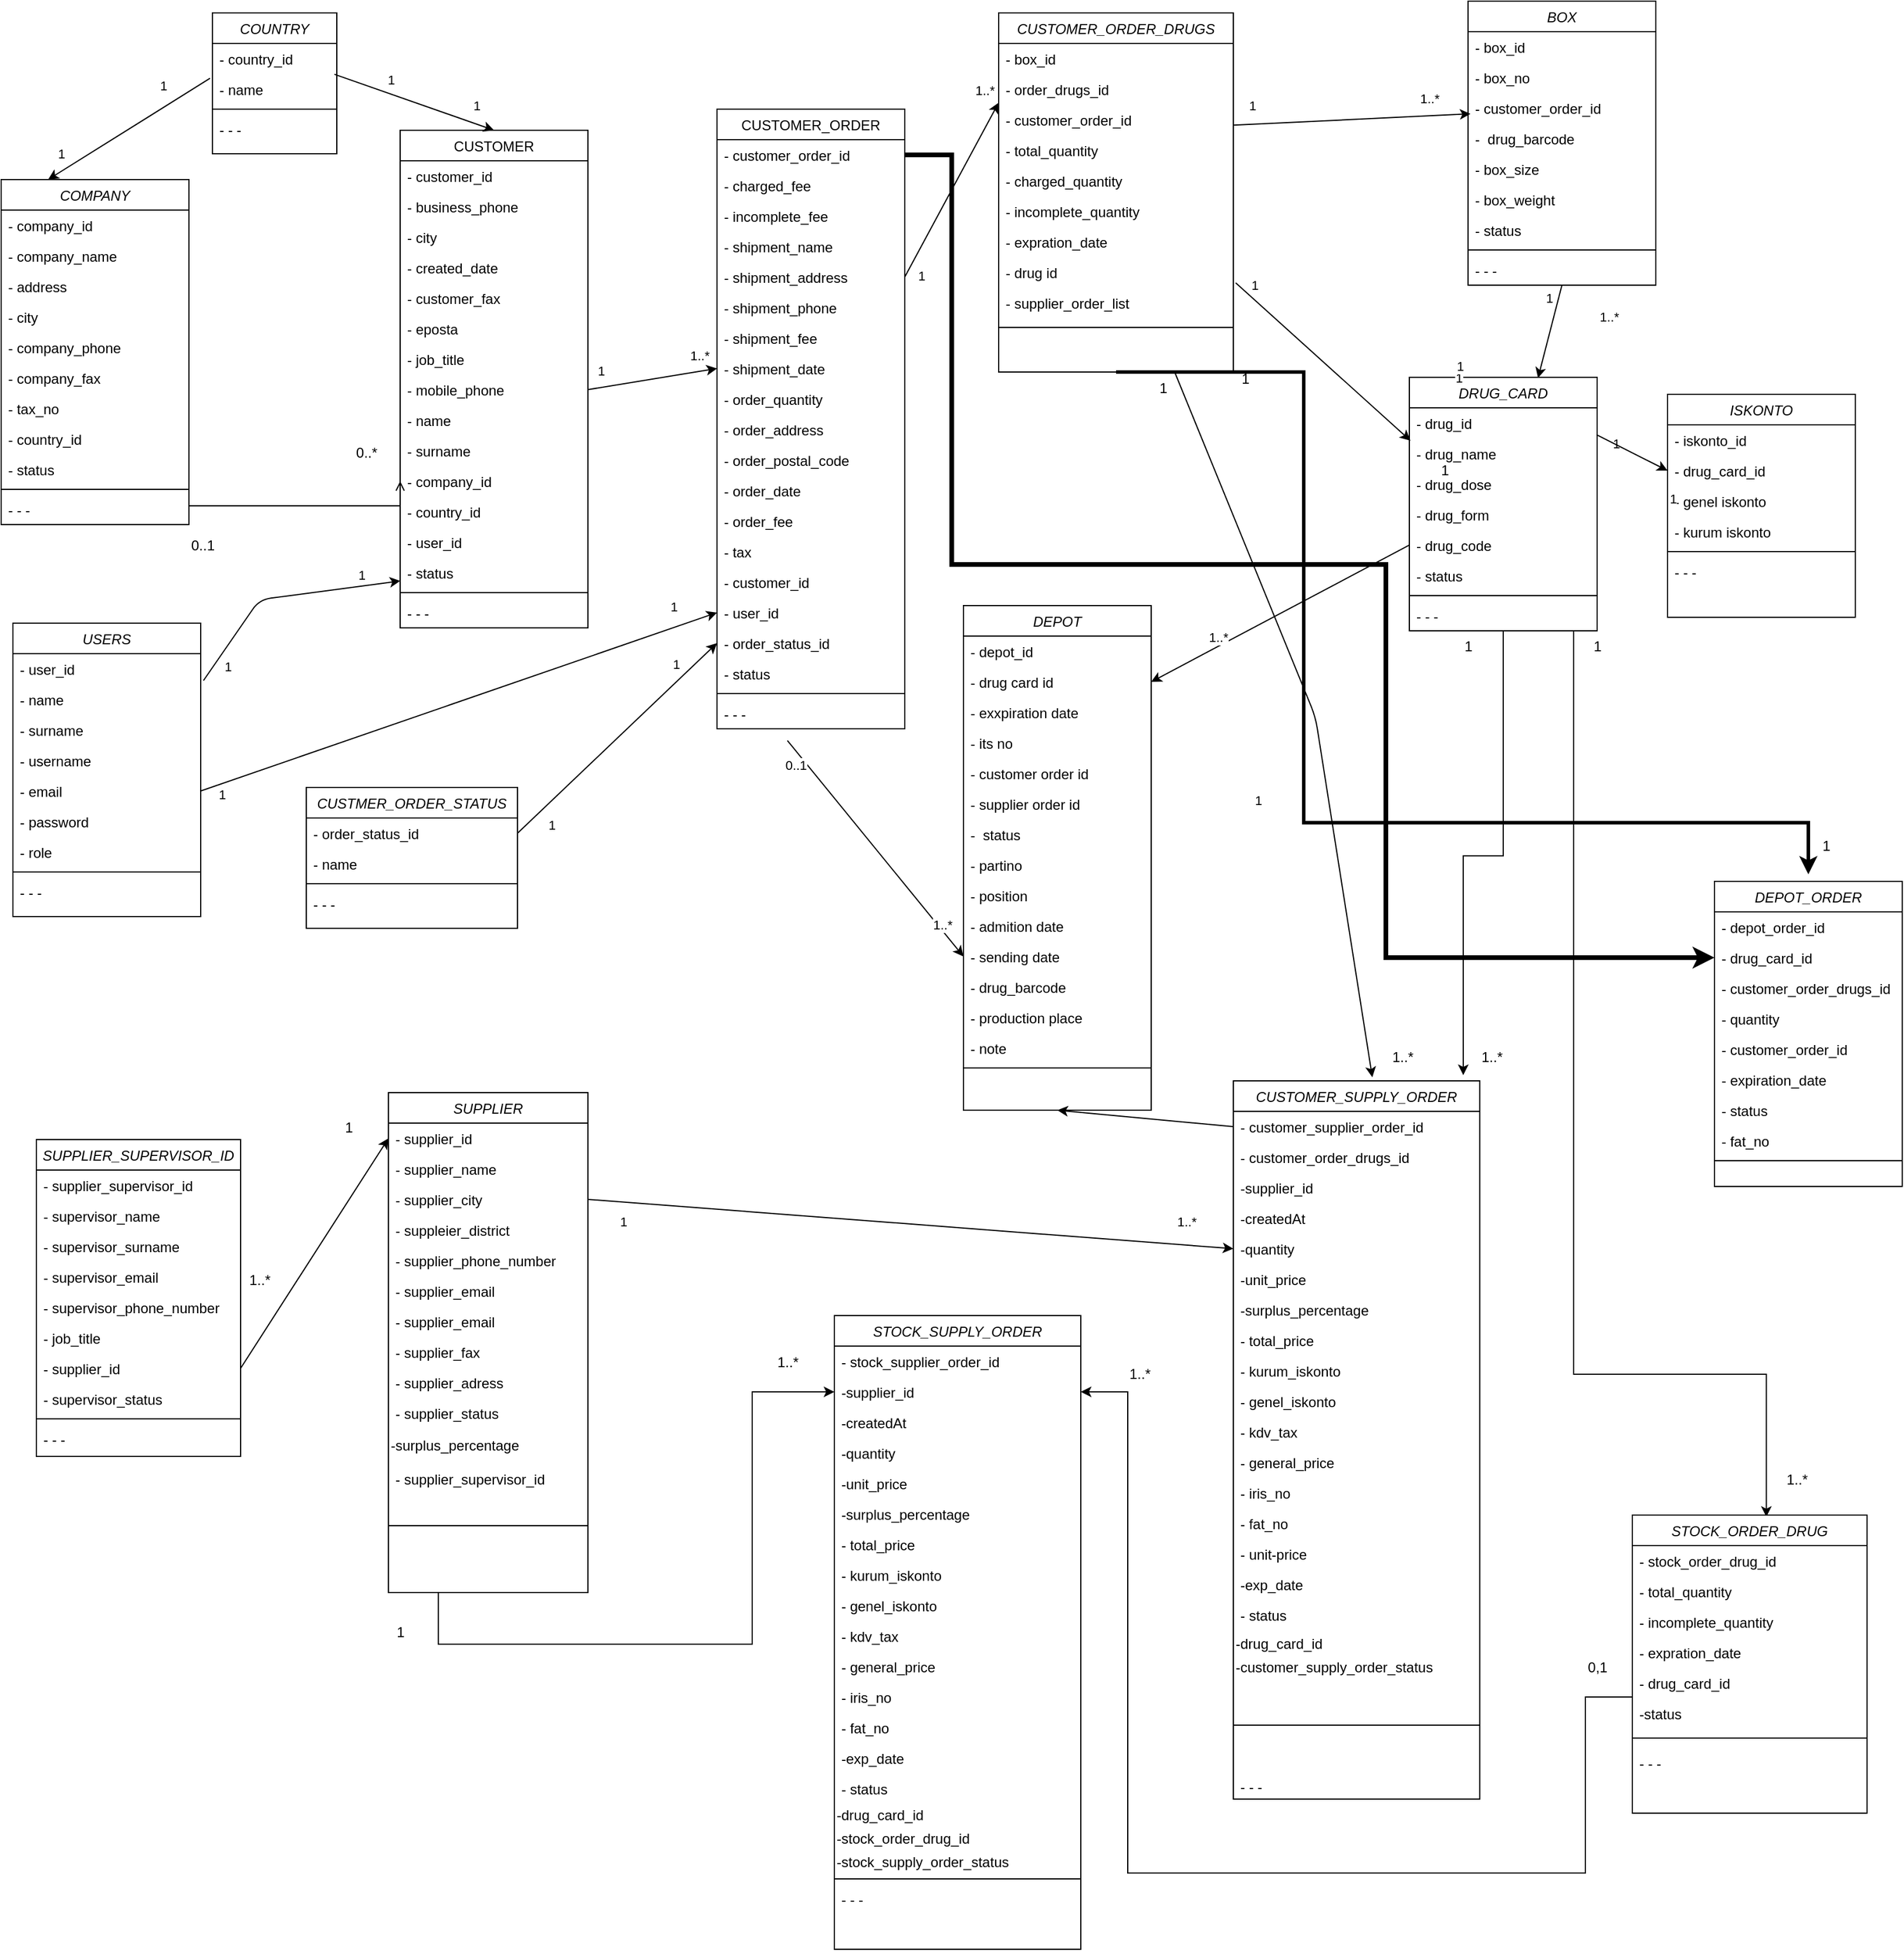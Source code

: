 <mxfile version="13.7.9" type="device" pages="2"><diagram id="SHWc6_Efl7fnr4XrcgVO" name="Page-1"><mxGraphModel dx="1447" dy="840" grid="1" gridSize="10" guides="1" tooltips="1" connect="1" arrows="1" fold="1" page="1" pageScale="1" pageWidth="827" pageHeight="1169" math="0" shadow="0"><root><mxCell id="0"/><mxCell id="1" parent="0"/><mxCell id="mX_RafrJ3beVsuIxFCsf-1" value="COMPANY&#10;" style="swimlane;fontStyle=2;align=center;verticalAlign=top;childLayout=stackLayout;horizontal=1;startSize=26;horizontalStack=0;resizeParent=1;resizeLast=0;collapsible=1;marginBottom=0;rounded=0;shadow=0;strokeWidth=1;" parent="1" vertex="1"><mxGeometry x="20" y="172" width="160" height="294" as="geometry"><mxRectangle x="230" y="140" width="160" height="26" as="alternateBounds"/></mxGeometry></mxCell><mxCell id="mX_RafrJ3beVsuIxFCsf-2" value="- company_id" style="text;align=left;verticalAlign=top;spacingLeft=4;spacingRight=4;overflow=hidden;rotatable=0;points=[[0,0.5],[1,0.5]];portConstraint=eastwest;" parent="mX_RafrJ3beVsuIxFCsf-1" vertex="1"><mxGeometry y="26" width="160" height="26" as="geometry"/></mxCell><mxCell id="mX_RafrJ3beVsuIxFCsf-3" value="- company_name" style="text;align=left;verticalAlign=top;spacingLeft=4;spacingRight=4;overflow=hidden;rotatable=0;points=[[0,0.5],[1,0.5]];portConstraint=eastwest;" parent="mX_RafrJ3beVsuIxFCsf-1" vertex="1"><mxGeometry y="52" width="160" height="26" as="geometry"/></mxCell><mxCell id="mX_RafrJ3beVsuIxFCsf-4" value="- address" style="text;align=left;verticalAlign=top;spacingLeft=4;spacingRight=4;overflow=hidden;rotatable=0;points=[[0,0.5],[1,0.5]];portConstraint=eastwest;" parent="mX_RafrJ3beVsuIxFCsf-1" vertex="1"><mxGeometry y="78" width="160" height="26" as="geometry"/></mxCell><mxCell id="mX_RafrJ3beVsuIxFCsf-5" value="- city" style="text;align=left;verticalAlign=top;spacingLeft=4;spacingRight=4;overflow=hidden;rotatable=0;points=[[0,0.5],[1,0.5]];portConstraint=eastwest;" parent="mX_RafrJ3beVsuIxFCsf-1" vertex="1"><mxGeometry y="104" width="160" height="26" as="geometry"/></mxCell><mxCell id="mX_RafrJ3beVsuIxFCsf-6" value="- company_phone" style="text;align=left;verticalAlign=top;spacingLeft=4;spacingRight=4;overflow=hidden;rotatable=0;points=[[0,0.5],[1,0.5]];portConstraint=eastwest;rounded=0;shadow=0;html=0;" parent="mX_RafrJ3beVsuIxFCsf-1" vertex="1"><mxGeometry y="130" width="160" height="26" as="geometry"/></mxCell><mxCell id="mX_RafrJ3beVsuIxFCsf-7" value="- company_fax" style="text;align=left;verticalAlign=top;spacingLeft=4;spacingRight=4;overflow=hidden;rotatable=0;points=[[0,0.5],[1,0.5]];portConstraint=eastwest;rounded=0;shadow=0;html=0;" parent="mX_RafrJ3beVsuIxFCsf-1" vertex="1"><mxGeometry y="156" width="160" height="26" as="geometry"/></mxCell><mxCell id="mX_RafrJ3beVsuIxFCsf-8" value="- tax_no" style="text;align=left;verticalAlign=top;spacingLeft=4;spacingRight=4;overflow=hidden;rotatable=0;points=[[0,0.5],[1,0.5]];portConstraint=eastwest;rounded=0;shadow=0;html=0;" parent="mX_RafrJ3beVsuIxFCsf-1" vertex="1"><mxGeometry y="182" width="160" height="26" as="geometry"/></mxCell><mxCell id="mX_RafrJ3beVsuIxFCsf-9" value="- country_id" style="text;align=left;verticalAlign=top;spacingLeft=4;spacingRight=4;overflow=hidden;rotatable=0;points=[[0,0.5],[1,0.5]];portConstraint=eastwest;rounded=0;shadow=0;html=0;" parent="mX_RafrJ3beVsuIxFCsf-1" vertex="1"><mxGeometry y="208" width="160" height="26" as="geometry"/></mxCell><mxCell id="mX_RafrJ3beVsuIxFCsf-10" value="- status" style="text;align=left;verticalAlign=top;spacingLeft=4;spacingRight=4;overflow=hidden;rotatable=0;points=[[0,0.5],[1,0.5]];portConstraint=eastwest;rounded=0;shadow=0;html=0;" parent="mX_RafrJ3beVsuIxFCsf-1" vertex="1"><mxGeometry y="234" width="160" height="26" as="geometry"/></mxCell><mxCell id="mX_RafrJ3beVsuIxFCsf-11" value="" style="line;html=1;strokeWidth=1;align=left;verticalAlign=middle;spacingTop=-1;spacingLeft=3;spacingRight=3;rotatable=0;labelPosition=right;points=[];portConstraint=eastwest;" parent="mX_RafrJ3beVsuIxFCsf-1" vertex="1"><mxGeometry y="260" width="160" height="8" as="geometry"/></mxCell><mxCell id="mX_RafrJ3beVsuIxFCsf-12" value="- - - " style="text;align=left;verticalAlign=top;spacingLeft=4;spacingRight=4;overflow=hidden;rotatable=0;points=[[0,0.5],[1,0.5]];portConstraint=eastwest;" parent="mX_RafrJ3beVsuIxFCsf-1" vertex="1"><mxGeometry y="268" width="160" height="26" as="geometry"/></mxCell><mxCell id="mX_RafrJ3beVsuIxFCsf-13" value="CUSTOMER&#10;" style="swimlane;fontStyle=0;align=center;verticalAlign=top;childLayout=stackLayout;horizontal=1;startSize=26;horizontalStack=0;resizeParent=1;resizeLast=0;collapsible=1;marginBottom=0;rounded=0;shadow=0;strokeWidth=1;" parent="1" vertex="1"><mxGeometry x="360" y="130" width="160" height="424" as="geometry"><mxRectangle x="550" y="140" width="160" height="26" as="alternateBounds"/></mxGeometry></mxCell><mxCell id="mX_RafrJ3beVsuIxFCsf-14" value="- customer_id" style="text;align=left;verticalAlign=top;spacingLeft=4;spacingRight=4;overflow=hidden;rotatable=0;points=[[0,0.5],[1,0.5]];portConstraint=eastwest;" parent="mX_RafrJ3beVsuIxFCsf-13" vertex="1"><mxGeometry y="26" width="160" height="26" as="geometry"/></mxCell><mxCell id="mX_RafrJ3beVsuIxFCsf-15" value="- business_phone" style="text;align=left;verticalAlign=top;spacingLeft=4;spacingRight=4;overflow=hidden;rotatable=0;points=[[0,0.5],[1,0.5]];portConstraint=eastwest;" parent="mX_RafrJ3beVsuIxFCsf-13" vertex="1"><mxGeometry y="52" width="160" height="26" as="geometry"/></mxCell><mxCell id="mX_RafrJ3beVsuIxFCsf-16" value="- city" style="text;align=left;verticalAlign=top;spacingLeft=4;spacingRight=4;overflow=hidden;rotatable=0;points=[[0,0.5],[1,0.5]];portConstraint=eastwest;" parent="mX_RafrJ3beVsuIxFCsf-13" vertex="1"><mxGeometry y="78" width="160" height="26" as="geometry"/></mxCell><mxCell id="mX_RafrJ3beVsuIxFCsf-17" value="- created_date" style="text;align=left;verticalAlign=top;spacingLeft=4;spacingRight=4;overflow=hidden;rotatable=0;points=[[0,0.5],[1,0.5]];portConstraint=eastwest;" parent="mX_RafrJ3beVsuIxFCsf-13" vertex="1"><mxGeometry y="104" width="160" height="26" as="geometry"/></mxCell><mxCell id="mX_RafrJ3beVsuIxFCsf-18" value="- customer_fax" style="text;align=left;verticalAlign=top;spacingLeft=4;spacingRight=4;overflow=hidden;rotatable=0;points=[[0,0.5],[1,0.5]];portConstraint=eastwest;" parent="mX_RafrJ3beVsuIxFCsf-13" vertex="1"><mxGeometry y="130" width="160" height="26" as="geometry"/></mxCell><mxCell id="mX_RafrJ3beVsuIxFCsf-19" value="- eposta" style="text;align=left;verticalAlign=top;spacingLeft=4;spacingRight=4;overflow=hidden;rotatable=0;points=[[0,0.5],[1,0.5]];portConstraint=eastwest;rounded=0;shadow=0;html=0;" parent="mX_RafrJ3beVsuIxFCsf-13" vertex="1"><mxGeometry y="156" width="160" height="26" as="geometry"/></mxCell><mxCell id="mX_RafrJ3beVsuIxFCsf-20" value="- job_title" style="text;align=left;verticalAlign=top;spacingLeft=4;spacingRight=4;overflow=hidden;rotatable=0;points=[[0,0.5],[1,0.5]];portConstraint=eastwest;rounded=0;shadow=0;html=0;" parent="mX_RafrJ3beVsuIxFCsf-13" vertex="1"><mxGeometry y="182" width="160" height="26" as="geometry"/></mxCell><mxCell id="mX_RafrJ3beVsuIxFCsf-21" value="- mobile_phone&#10;" style="text;align=left;verticalAlign=top;spacingLeft=4;spacingRight=4;overflow=hidden;rotatable=0;points=[[0,0.5],[1,0.5]];portConstraint=eastwest;rounded=0;shadow=0;html=0;" parent="mX_RafrJ3beVsuIxFCsf-13" vertex="1"><mxGeometry y="208" width="160" height="26" as="geometry"/></mxCell><mxCell id="mX_RafrJ3beVsuIxFCsf-22" value="- name" style="text;align=left;verticalAlign=top;spacingLeft=4;spacingRight=4;overflow=hidden;rotatable=0;points=[[0,0.5],[1,0.5]];portConstraint=eastwest;rounded=0;shadow=0;html=0;" parent="mX_RafrJ3beVsuIxFCsf-13" vertex="1"><mxGeometry y="234" width="160" height="26" as="geometry"/></mxCell><mxCell id="mX_RafrJ3beVsuIxFCsf-23" value="- surname" style="text;align=left;verticalAlign=top;spacingLeft=4;spacingRight=4;overflow=hidden;rotatable=0;points=[[0,0.5],[1,0.5]];portConstraint=eastwest;rounded=0;shadow=0;html=0;" parent="mX_RafrJ3beVsuIxFCsf-13" vertex="1"><mxGeometry y="260" width="160" height="26" as="geometry"/></mxCell><mxCell id="mX_RafrJ3beVsuIxFCsf-24" value="- company_id" style="text;align=left;verticalAlign=top;spacingLeft=4;spacingRight=4;overflow=hidden;rotatable=0;points=[[0,0.5],[1,0.5]];portConstraint=eastwest;rounded=0;shadow=0;html=0;" parent="mX_RafrJ3beVsuIxFCsf-13" vertex="1"><mxGeometry y="286" width="160" height="26" as="geometry"/></mxCell><mxCell id="mX_RafrJ3beVsuIxFCsf-25" value="- country_id" style="text;align=left;verticalAlign=top;spacingLeft=4;spacingRight=4;overflow=hidden;rotatable=0;points=[[0,0.5],[1,0.5]];portConstraint=eastwest;rounded=0;shadow=0;html=0;" parent="mX_RafrJ3beVsuIxFCsf-13" vertex="1"><mxGeometry y="312" width="160" height="26" as="geometry"/></mxCell><mxCell id="mX_RafrJ3beVsuIxFCsf-26" value="- user_id" style="text;align=left;verticalAlign=top;spacingLeft=4;spacingRight=4;overflow=hidden;rotatable=0;points=[[0,0.5],[1,0.5]];portConstraint=eastwest;rounded=0;shadow=0;html=0;" parent="mX_RafrJ3beVsuIxFCsf-13" vertex="1"><mxGeometry y="338" width="160" height="26" as="geometry"/></mxCell><mxCell id="mX_RafrJ3beVsuIxFCsf-27" value="- status" style="text;align=left;verticalAlign=top;spacingLeft=4;spacingRight=4;overflow=hidden;rotatable=0;points=[[0,0.5],[1,0.5]];portConstraint=eastwest;rounded=0;shadow=0;html=0;" parent="mX_RafrJ3beVsuIxFCsf-13" vertex="1"><mxGeometry y="364" width="160" height="26" as="geometry"/></mxCell><mxCell id="mX_RafrJ3beVsuIxFCsf-28" value="" style="line;html=1;strokeWidth=1;align=left;verticalAlign=middle;spacingTop=-1;spacingLeft=3;spacingRight=3;rotatable=0;labelPosition=right;points=[];portConstraint=eastwest;" parent="mX_RafrJ3beVsuIxFCsf-13" vertex="1"><mxGeometry y="390" width="160" height="8" as="geometry"/></mxCell><mxCell id="mX_RafrJ3beVsuIxFCsf-29" value="- - - " style="text;align=left;verticalAlign=top;spacingLeft=4;spacingRight=4;overflow=hidden;rotatable=0;points=[[0,0.5],[1,0.5]];portConstraint=eastwest;" parent="mX_RafrJ3beVsuIxFCsf-13" vertex="1"><mxGeometry y="398" width="160" height="26" as="geometry"/></mxCell><mxCell id="mX_RafrJ3beVsuIxFCsf-30" value="" style="endArrow=open;shadow=0;strokeWidth=1;rounded=0;endFill=1;edgeStyle=elbowEdgeStyle;elbow=vertical;entryX=0;entryY=0.5;entryDx=0;entryDy=0;" parent="1" source="mX_RafrJ3beVsuIxFCsf-1" target="mX_RafrJ3beVsuIxFCsf-24" edge="1"><mxGeometry x="0.5" y="41" relative="1" as="geometry"><mxPoint x="380" y="192" as="sourcePoint"/><mxPoint x="290" y="450" as="targetPoint"/><mxPoint x="-40" y="32" as="offset"/><Array as="points"><mxPoint x="330" y="450"/><mxPoint x="290" y="450"/><mxPoint x="270" y="471"/><mxPoint x="240" y="490"/></Array></mxGeometry></mxCell><mxCell id="mX_RafrJ3beVsuIxFCsf-31" value="0..1" style="resizable=0;align=left;verticalAlign=bottom;labelBackgroundColor=none;fontSize=12;" parent="mX_RafrJ3beVsuIxFCsf-30" connectable="0" vertex="1"><mxGeometry x="-1" relative="1" as="geometry"><mxPoint y="42.28" as="offset"/></mxGeometry></mxCell><mxCell id="mX_RafrJ3beVsuIxFCsf-32" value="0..*" style="resizable=0;align=right;verticalAlign=bottom;labelBackgroundColor=none;fontSize=12;" parent="mX_RafrJ3beVsuIxFCsf-30" connectable="0" vertex="1"><mxGeometry x="1" relative="1" as="geometry"><mxPoint x="-17.93" y="-15.72" as="offset"/></mxGeometry></mxCell><mxCell id="mX_RafrJ3beVsuIxFCsf-33" value="CUSTOMER_ORDER" style="swimlane;fontStyle=0;align=center;verticalAlign=top;childLayout=stackLayout;horizontal=1;startSize=26;horizontalStack=0;resizeParent=1;resizeLast=0;collapsible=1;marginBottom=0;rounded=0;shadow=0;strokeWidth=1;" parent="1" vertex="1"><mxGeometry x="630" y="112" width="160" height="528" as="geometry"><mxRectangle x="550" y="140" width="160" height="26" as="alternateBounds"/></mxGeometry></mxCell><mxCell id="mX_RafrJ3beVsuIxFCsf-34" value="- customer_order_id" style="text;align=left;verticalAlign=top;spacingLeft=4;spacingRight=4;overflow=hidden;rotatable=0;points=[[0,0.5],[1,0.5]];portConstraint=eastwest;" parent="mX_RafrJ3beVsuIxFCsf-33" vertex="1"><mxGeometry y="26" width="160" height="26" as="geometry"/></mxCell><mxCell id="mX_RafrJ3beVsuIxFCsf-35" value="- charged_fee" style="text;align=left;verticalAlign=top;spacingLeft=4;spacingRight=4;overflow=hidden;rotatable=0;points=[[0,0.5],[1,0.5]];portConstraint=eastwest;" parent="mX_RafrJ3beVsuIxFCsf-33" vertex="1"><mxGeometry y="52" width="160" height="26" as="geometry"/></mxCell><mxCell id="mX_RafrJ3beVsuIxFCsf-36" value="- incomplete_fee" style="text;align=left;verticalAlign=top;spacingLeft=4;spacingRight=4;overflow=hidden;rotatable=0;points=[[0,0.5],[1,0.5]];portConstraint=eastwest;" parent="mX_RafrJ3beVsuIxFCsf-33" vertex="1"><mxGeometry y="78" width="160" height="26" as="geometry"/></mxCell><mxCell id="mX_RafrJ3beVsuIxFCsf-37" value="- shipment_name" style="text;align=left;verticalAlign=top;spacingLeft=4;spacingRight=4;overflow=hidden;rotatable=0;points=[[0,0.5],[1,0.5]];portConstraint=eastwest;" parent="mX_RafrJ3beVsuIxFCsf-33" vertex="1"><mxGeometry y="104" width="160" height="26" as="geometry"/></mxCell><mxCell id="mX_RafrJ3beVsuIxFCsf-38" value="- shipment_address" style="text;align=left;verticalAlign=top;spacingLeft=4;spacingRight=4;overflow=hidden;rotatable=0;points=[[0,0.5],[1,0.5]];portConstraint=eastwest;" parent="mX_RafrJ3beVsuIxFCsf-33" vertex="1"><mxGeometry y="130" width="160" height="26" as="geometry"/></mxCell><mxCell id="mX_RafrJ3beVsuIxFCsf-39" value="- shipment_phone" style="text;align=left;verticalAlign=top;spacingLeft=4;spacingRight=4;overflow=hidden;rotatable=0;points=[[0,0.5],[1,0.5]];portConstraint=eastwest;rounded=0;shadow=0;html=0;" parent="mX_RafrJ3beVsuIxFCsf-33" vertex="1"><mxGeometry y="156" width="160" height="26" as="geometry"/></mxCell><mxCell id="mX_RafrJ3beVsuIxFCsf-40" value="- shipment_fee" style="text;align=left;verticalAlign=top;spacingLeft=4;spacingRight=4;overflow=hidden;rotatable=0;points=[[0,0.5],[1,0.5]];portConstraint=eastwest;rounded=0;shadow=0;html=0;" parent="mX_RafrJ3beVsuIxFCsf-33" vertex="1"><mxGeometry y="182" width="160" height="26" as="geometry"/></mxCell><mxCell id="mX_RafrJ3beVsuIxFCsf-41" value="- shipment_date" style="text;align=left;verticalAlign=top;spacingLeft=4;spacingRight=4;overflow=hidden;rotatable=0;points=[[0,0.5],[1,0.5]];portConstraint=eastwest;rounded=0;shadow=0;html=0;" parent="mX_RafrJ3beVsuIxFCsf-33" vertex="1"><mxGeometry y="208" width="160" height="26" as="geometry"/></mxCell><mxCell id="mX_RafrJ3beVsuIxFCsf-42" value="- order_quantity" style="text;align=left;verticalAlign=top;spacingLeft=4;spacingRight=4;overflow=hidden;rotatable=0;points=[[0,0.5],[1,0.5]];portConstraint=eastwest;rounded=0;shadow=0;html=0;" parent="mX_RafrJ3beVsuIxFCsf-33" vertex="1"><mxGeometry y="234" width="160" height="26" as="geometry"/></mxCell><mxCell id="mX_RafrJ3beVsuIxFCsf-43" value="- order_address" style="text;align=left;verticalAlign=top;spacingLeft=4;spacingRight=4;overflow=hidden;rotatable=0;points=[[0,0.5],[1,0.5]];portConstraint=eastwest;rounded=0;shadow=0;html=0;" parent="mX_RafrJ3beVsuIxFCsf-33" vertex="1"><mxGeometry y="260" width="160" height="26" as="geometry"/></mxCell><mxCell id="mX_RafrJ3beVsuIxFCsf-44" value="- order_postal_code" style="text;align=left;verticalAlign=top;spacingLeft=4;spacingRight=4;overflow=hidden;rotatable=0;points=[[0,0.5],[1,0.5]];portConstraint=eastwest;rounded=0;shadow=0;html=0;" parent="mX_RafrJ3beVsuIxFCsf-33" vertex="1"><mxGeometry y="286" width="160" height="26" as="geometry"/></mxCell><mxCell id="mX_RafrJ3beVsuIxFCsf-45" value="- order_date" style="text;align=left;verticalAlign=top;spacingLeft=4;spacingRight=4;overflow=hidden;rotatable=0;points=[[0,0.5],[1,0.5]];portConstraint=eastwest;rounded=0;shadow=0;html=0;" parent="mX_RafrJ3beVsuIxFCsf-33" vertex="1"><mxGeometry y="312" width="160" height="26" as="geometry"/></mxCell><mxCell id="mX_RafrJ3beVsuIxFCsf-46" value="- order_fee" style="text;align=left;verticalAlign=top;spacingLeft=4;spacingRight=4;overflow=hidden;rotatable=0;points=[[0,0.5],[1,0.5]];portConstraint=eastwest;rounded=0;shadow=0;html=0;" parent="mX_RafrJ3beVsuIxFCsf-33" vertex="1"><mxGeometry y="338" width="160" height="26" as="geometry"/></mxCell><mxCell id="mX_RafrJ3beVsuIxFCsf-47" value="- tax" style="text;align=left;verticalAlign=top;spacingLeft=4;spacingRight=4;overflow=hidden;rotatable=0;points=[[0,0.5],[1,0.5]];portConstraint=eastwest;rounded=0;shadow=0;html=0;" parent="mX_RafrJ3beVsuIxFCsf-33" vertex="1"><mxGeometry y="364" width="160" height="26" as="geometry"/></mxCell><mxCell id="mX_RafrJ3beVsuIxFCsf-48" value="- customer_id" style="text;align=left;verticalAlign=top;spacingLeft=4;spacingRight=4;overflow=hidden;rotatable=0;points=[[0,0.5],[1,0.5]];portConstraint=eastwest;rounded=0;shadow=0;html=0;" parent="mX_RafrJ3beVsuIxFCsf-33" vertex="1"><mxGeometry y="390" width="160" height="26" as="geometry"/></mxCell><mxCell id="mX_RafrJ3beVsuIxFCsf-49" value="- user_id" style="text;align=left;verticalAlign=top;spacingLeft=4;spacingRight=4;overflow=hidden;rotatable=0;points=[[0,0.5],[1,0.5]];portConstraint=eastwest;rounded=0;shadow=0;html=0;" parent="mX_RafrJ3beVsuIxFCsf-33" vertex="1"><mxGeometry y="416" width="160" height="26" as="geometry"/></mxCell><mxCell id="mX_RafrJ3beVsuIxFCsf-50" value="- order_status_id" style="text;align=left;verticalAlign=top;spacingLeft=4;spacingRight=4;overflow=hidden;rotatable=0;points=[[0,0.5],[1,0.5]];portConstraint=eastwest;rounded=0;shadow=0;html=0;" parent="mX_RafrJ3beVsuIxFCsf-33" vertex="1"><mxGeometry y="442" width="160" height="26" as="geometry"/></mxCell><mxCell id="mX_RafrJ3beVsuIxFCsf-51" value="- status" style="text;align=left;verticalAlign=top;spacingLeft=4;spacingRight=4;overflow=hidden;rotatable=0;points=[[0,0.5],[1,0.5]];portConstraint=eastwest;rounded=0;shadow=0;html=0;" parent="mX_RafrJ3beVsuIxFCsf-33" vertex="1"><mxGeometry y="468" width="160" height="26" as="geometry"/></mxCell><mxCell id="mX_RafrJ3beVsuIxFCsf-52" value="" style="line;html=1;strokeWidth=1;align=left;verticalAlign=middle;spacingTop=-1;spacingLeft=3;spacingRight=3;rotatable=0;labelPosition=right;points=[];portConstraint=eastwest;" parent="mX_RafrJ3beVsuIxFCsf-33" vertex="1"><mxGeometry y="494" width="160" height="8" as="geometry"/></mxCell><mxCell id="mX_RafrJ3beVsuIxFCsf-53" value="- - -" style="text;align=left;verticalAlign=top;spacingLeft=4;spacingRight=4;overflow=hidden;rotatable=0;points=[[0,0.5],[1,0.5]];portConstraint=eastwest;" parent="mX_RafrJ3beVsuIxFCsf-33" vertex="1"><mxGeometry y="502" width="160" height="26" as="geometry"/></mxCell><mxCell id="mX_RafrJ3beVsuIxFCsf-54" value="" style="endArrow=classic;html=1;entryX=0;entryY=0.5;entryDx=0;entryDy=0;exitX=1;exitY=0.5;exitDx=0;exitDy=0;" parent="1" source="mX_RafrJ3beVsuIxFCsf-21" target="mX_RafrJ3beVsuIxFCsf-41" edge="1"><mxGeometry width="50" height="50" relative="1" as="geometry"><mxPoint x="400" y="380" as="sourcePoint"/><mxPoint x="450" y="330" as="targetPoint"/></mxGeometry></mxCell><mxCell id="mX_RafrJ3beVsuIxFCsf-55" value="1..*" style="edgeLabel;html=1;align=center;verticalAlign=middle;resizable=0;points=[];" parent="mX_RafrJ3beVsuIxFCsf-54" vertex="1" connectable="0"><mxGeometry x="0.807" relative="1" as="geometry"><mxPoint x="-4.76" y="-13" as="offset"/></mxGeometry></mxCell><mxCell id="mX_RafrJ3beVsuIxFCsf-56" value="1" style="edgeLabel;html=1;align=center;verticalAlign=middle;resizable=0;points=[];" parent="mX_RafrJ3beVsuIxFCsf-54" vertex="1" connectable="0"><mxGeometry x="-0.889" relative="1" as="geometry"><mxPoint x="5" y="-15" as="offset"/></mxGeometry></mxCell><mxCell id="4z_iSya20EpbIGVQpTSU-4" style="edgeStyle=orthogonalEdgeStyle;rounded=0;orthogonalLoop=1;jettySize=auto;html=1;exitX=0.5;exitY=1;exitDx=0;exitDy=0;strokeWidth=3;" edge="1" parent="1" source="mX_RafrJ3beVsuIxFCsf-57"><mxGeometry relative="1" as="geometry"><mxPoint x="1560" y="764" as="targetPoint"/><Array as="points"><mxPoint x="1130" y="336"/><mxPoint x="1130" y="720"/><mxPoint x="1560" y="720"/></Array></mxGeometry></mxCell><mxCell id="mX_RafrJ3beVsuIxFCsf-57" value="CUSTOMER_ORDER_DRUGS" style="swimlane;fontStyle=2;align=center;verticalAlign=top;childLayout=stackLayout;horizontal=1;startSize=26;horizontalStack=0;resizeParent=1;resizeLast=0;collapsible=1;marginBottom=0;rounded=0;shadow=0;strokeWidth=1;" parent="1" vertex="1"><mxGeometry x="870" y="30" width="200" height="306" as="geometry"><mxRectangle x="230" y="140" width="160" height="26" as="alternateBounds"/></mxGeometry></mxCell><mxCell id="mX_RafrJ3beVsuIxFCsf-58" value="- box_id" style="text;align=left;verticalAlign=top;spacingLeft=4;spacingRight=4;overflow=hidden;rotatable=0;points=[[0,0.5],[1,0.5]];portConstraint=eastwest;" parent="mX_RafrJ3beVsuIxFCsf-57" vertex="1"><mxGeometry y="26" width="200" height="26" as="geometry"/></mxCell><mxCell id="mX_RafrJ3beVsuIxFCsf-59" value="- order_drugs_id" style="text;align=left;verticalAlign=top;spacingLeft=4;spacingRight=4;overflow=hidden;rotatable=0;points=[[0,0.5],[1,0.5]];portConstraint=eastwest;" parent="mX_RafrJ3beVsuIxFCsf-57" vertex="1"><mxGeometry y="52" width="200" height="26" as="geometry"/></mxCell><mxCell id="mX_RafrJ3beVsuIxFCsf-60" value="- customer_order_id" style="text;align=left;verticalAlign=top;spacingLeft=4;spacingRight=4;overflow=hidden;rotatable=0;points=[[0,0.5],[1,0.5]];portConstraint=eastwest;" parent="mX_RafrJ3beVsuIxFCsf-57" vertex="1"><mxGeometry y="78" width="200" height="26" as="geometry"/></mxCell><mxCell id="mX_RafrJ3beVsuIxFCsf-61" value="- total_quantity" style="text;align=left;verticalAlign=top;spacingLeft=4;spacingRight=4;overflow=hidden;rotatable=0;points=[[0,0.5],[1,0.5]];portConstraint=eastwest;" parent="mX_RafrJ3beVsuIxFCsf-57" vertex="1"><mxGeometry y="104" width="200" height="26" as="geometry"/></mxCell><mxCell id="mX_RafrJ3beVsuIxFCsf-62" value="- charged_quantity" style="text;align=left;verticalAlign=top;spacingLeft=4;spacingRight=4;overflow=hidden;rotatable=0;points=[[0,0.5],[1,0.5]];portConstraint=eastwest;" parent="mX_RafrJ3beVsuIxFCsf-57" vertex="1"><mxGeometry y="130" width="200" height="26" as="geometry"/></mxCell><mxCell id="mX_RafrJ3beVsuIxFCsf-63" value="- incomplete_quantity" style="text;align=left;verticalAlign=top;spacingLeft=4;spacingRight=4;overflow=hidden;rotatable=0;points=[[0,0.5],[1,0.5]];portConstraint=eastwest;" parent="mX_RafrJ3beVsuIxFCsf-57" vertex="1"><mxGeometry y="156" width="200" height="26" as="geometry"/></mxCell><mxCell id="mX_RafrJ3beVsuIxFCsf-64" value="- expration_date" style="text;align=left;verticalAlign=top;spacingLeft=4;spacingRight=4;overflow=hidden;rotatable=0;points=[[0,0.5],[1,0.5]];portConstraint=eastwest;" parent="mX_RafrJ3beVsuIxFCsf-57" vertex="1"><mxGeometry y="182" width="200" height="26" as="geometry"/></mxCell><mxCell id="mX_RafrJ3beVsuIxFCsf-65" value="- drug id" style="text;align=left;verticalAlign=top;spacingLeft=4;spacingRight=4;overflow=hidden;rotatable=0;points=[[0,0.5],[1,0.5]];portConstraint=eastwest;" parent="mX_RafrJ3beVsuIxFCsf-57" vertex="1"><mxGeometry y="208" width="200" height="26" as="geometry"/></mxCell><mxCell id="mX_RafrJ3beVsuIxFCsf-66" value="- supplier_order_list" style="text;align=left;verticalAlign=top;spacingLeft=4;spacingRight=4;overflow=hidden;rotatable=0;points=[[0,0.5],[1,0.5]];portConstraint=eastwest;" parent="mX_RafrJ3beVsuIxFCsf-57" vertex="1"><mxGeometry y="234" width="200" height="26" as="geometry"/></mxCell><mxCell id="mX_RafrJ3beVsuIxFCsf-67" value="" style="line;html=1;strokeWidth=1;align=left;verticalAlign=middle;spacingTop=-1;spacingLeft=3;spacingRight=3;rotatable=0;labelPosition=right;points=[];portConstraint=eastwest;" parent="mX_RafrJ3beVsuIxFCsf-57" vertex="1"><mxGeometry y="260" width="200" height="16" as="geometry"/></mxCell><mxCell id="mX_RafrJ3beVsuIxFCsf-68" value="" style="endArrow=classic;html=1;entryX=0;entryY=0.25;entryDx=0;entryDy=0;exitX=1;exitY=0.5;exitDx=0;exitDy=0;" parent="1" source="mX_RafrJ3beVsuIxFCsf-38" target="mX_RafrJ3beVsuIxFCsf-57" edge="1"><mxGeometry width="50" height="50" relative="1" as="geometry"><mxPoint x="520" y="430" as="sourcePoint"/><mxPoint x="250" y="390" as="targetPoint"/></mxGeometry></mxCell><mxCell id="mX_RafrJ3beVsuIxFCsf-69" value="1" style="edgeLabel;html=1;align=center;verticalAlign=middle;resizable=0;points=[];" parent="mX_RafrJ3beVsuIxFCsf-68" vertex="1" connectable="0"><mxGeometry x="-0.925" relative="1" as="geometry"><mxPoint x="10.38" y="4.26" as="offset"/></mxGeometry></mxCell><mxCell id="mX_RafrJ3beVsuIxFCsf-70" value="1..*" style="edgeLabel;html=1;align=center;verticalAlign=middle;resizable=0;points=[];" parent="mX_RafrJ3beVsuIxFCsf-68" vertex="1" connectable="0"><mxGeometry x="0.901" y="-1" relative="1" as="geometry"><mxPoint x="-9.67" y="-18.51" as="offset"/></mxGeometry></mxCell><mxCell id="mX_RafrJ3beVsuIxFCsf-71" value="USERS" style="swimlane;fontStyle=2;align=center;verticalAlign=top;childLayout=stackLayout;horizontal=1;startSize=26;horizontalStack=0;resizeParent=1;resizeLast=0;collapsible=1;marginBottom=0;rounded=0;shadow=0;strokeWidth=1;" parent="1" vertex="1"><mxGeometry x="30" y="550" width="160" height="250" as="geometry"><mxRectangle x="230" y="140" width="160" height="26" as="alternateBounds"/></mxGeometry></mxCell><mxCell id="mX_RafrJ3beVsuIxFCsf-72" value="- user_id" style="text;align=left;verticalAlign=top;spacingLeft=4;spacingRight=4;overflow=hidden;rotatable=0;points=[[0,0.5],[1,0.5]];portConstraint=eastwest;" parent="mX_RafrJ3beVsuIxFCsf-71" vertex="1"><mxGeometry y="26" width="160" height="26" as="geometry"/></mxCell><mxCell id="mX_RafrJ3beVsuIxFCsf-73" value="- name" style="text;align=left;verticalAlign=top;spacingLeft=4;spacingRight=4;overflow=hidden;rotatable=0;points=[[0,0.5],[1,0.5]];portConstraint=eastwest;" parent="mX_RafrJ3beVsuIxFCsf-71" vertex="1"><mxGeometry y="52" width="160" height="26" as="geometry"/></mxCell><mxCell id="mX_RafrJ3beVsuIxFCsf-74" value="- surname" style="text;align=left;verticalAlign=top;spacingLeft=4;spacingRight=4;overflow=hidden;rotatable=0;points=[[0,0.5],[1,0.5]];portConstraint=eastwest;" parent="mX_RafrJ3beVsuIxFCsf-71" vertex="1"><mxGeometry y="78" width="160" height="26" as="geometry"/></mxCell><mxCell id="mX_RafrJ3beVsuIxFCsf-75" value="- username" style="text;align=left;verticalAlign=top;spacingLeft=4;spacingRight=4;overflow=hidden;rotatable=0;points=[[0,0.5],[1,0.5]];portConstraint=eastwest;" parent="mX_RafrJ3beVsuIxFCsf-71" vertex="1"><mxGeometry y="104" width="160" height="26" as="geometry"/></mxCell><mxCell id="mX_RafrJ3beVsuIxFCsf-76" value="- email" style="text;align=left;verticalAlign=top;spacingLeft=4;spacingRight=4;overflow=hidden;rotatable=0;points=[[0,0.5],[1,0.5]];portConstraint=eastwest;rounded=0;shadow=0;html=0;" parent="mX_RafrJ3beVsuIxFCsf-71" vertex="1"><mxGeometry y="130" width="160" height="26" as="geometry"/></mxCell><mxCell id="mX_RafrJ3beVsuIxFCsf-77" value="- password" style="text;align=left;verticalAlign=top;spacingLeft=4;spacingRight=4;overflow=hidden;rotatable=0;points=[[0,0.5],[1,0.5]];portConstraint=eastwest;rounded=0;shadow=0;html=0;" parent="mX_RafrJ3beVsuIxFCsf-71" vertex="1"><mxGeometry y="156" width="160" height="26" as="geometry"/></mxCell><mxCell id="mX_RafrJ3beVsuIxFCsf-78" value="- role" style="text;align=left;verticalAlign=top;spacingLeft=4;spacingRight=4;overflow=hidden;rotatable=0;points=[[0,0.5],[1,0.5]];portConstraint=eastwest;rounded=0;shadow=0;html=0;" parent="mX_RafrJ3beVsuIxFCsf-71" vertex="1"><mxGeometry y="182" width="160" height="26" as="geometry"/></mxCell><mxCell id="mX_RafrJ3beVsuIxFCsf-79" value="" style="line;html=1;strokeWidth=1;align=left;verticalAlign=middle;spacingTop=-1;spacingLeft=3;spacingRight=3;rotatable=0;labelPosition=right;points=[];portConstraint=eastwest;" parent="mX_RafrJ3beVsuIxFCsf-71" vertex="1"><mxGeometry y="208" width="160" height="8" as="geometry"/></mxCell><mxCell id="mX_RafrJ3beVsuIxFCsf-80" value="- - -" style="text;align=left;verticalAlign=top;spacingLeft=4;spacingRight=4;overflow=hidden;rotatable=0;points=[[0,0.5],[1,0.5]];portConstraint=eastwest;" parent="mX_RafrJ3beVsuIxFCsf-71" vertex="1"><mxGeometry y="216" width="160" height="26" as="geometry"/></mxCell><mxCell id="mX_RafrJ3beVsuIxFCsf-81" value="" style="endArrow=classic;html=1;exitX=1.015;exitY=-0.121;exitDx=0;exitDy=0;exitPerimeter=0;entryX=0.001;entryY=0.769;entryDx=0;entryDy=0;entryPerimeter=0;" parent="1" source="mX_RafrJ3beVsuIxFCsf-73" target="mX_RafrJ3beVsuIxFCsf-27" edge="1"><mxGeometry width="50" height="50" relative="1" as="geometry"><mxPoint x="190" y="430" as="sourcePoint"/><mxPoint x="287" y="335" as="targetPoint"/><Array as="points"><mxPoint x="240" y="530"/></Array></mxGeometry></mxCell><mxCell id="mX_RafrJ3beVsuIxFCsf-82" value="1" style="edgeLabel;html=1;align=center;verticalAlign=middle;resizable=0;points=[];" parent="mX_RafrJ3beVsuIxFCsf-81" vertex="1" connectable="0"><mxGeometry x="-0.774" relative="1" as="geometry"><mxPoint x="7" y="7" as="offset"/></mxGeometry></mxCell><mxCell id="mX_RafrJ3beVsuIxFCsf-83" value="1" style="edgeLabel;html=1;align=center;verticalAlign=middle;resizable=0;points=[];" parent="mX_RafrJ3beVsuIxFCsf-81" vertex="1" connectable="0"><mxGeometry x="0.752" y="-1" relative="1" as="geometry"><mxPoint x="-8" y="-10" as="offset"/></mxGeometry></mxCell><mxCell id="mX_RafrJ3beVsuIxFCsf-84" value="" style="endArrow=classic;html=1;entryX=0;entryY=0.5;entryDx=0;entryDy=0;exitX=1;exitY=0.5;exitDx=0;exitDy=0;" parent="1" source="mX_RafrJ3beVsuIxFCsf-76" target="mX_RafrJ3beVsuIxFCsf-49" edge="1"><mxGeometry width="50" height="50" relative="1" as="geometry"><mxPoint x="190" y="490" as="sourcePoint"/><mxPoint x="340" y="420" as="targetPoint"/></mxGeometry></mxCell><mxCell id="mX_RafrJ3beVsuIxFCsf-85" value="1" style="edgeLabel;html=1;align=center;verticalAlign=middle;resizable=0;points=[];" parent="mX_RafrJ3beVsuIxFCsf-84" vertex="1" connectable="0"><mxGeometry x="-0.91" y="-3" relative="1" as="geometry"><mxPoint x="-3" y="7" as="offset"/></mxGeometry></mxCell><mxCell id="mX_RafrJ3beVsuIxFCsf-86" value="1" style="edgeLabel;html=1;align=center;verticalAlign=middle;resizable=0;points=[];" parent="mX_RafrJ3beVsuIxFCsf-84" vertex="1" connectable="0"><mxGeometry x="0.915" y="1" relative="1" as="geometry"><mxPoint x="-18" y="-11" as="offset"/></mxGeometry></mxCell><mxCell id="mX_RafrJ3beVsuIxFCsf-87" value="CUSTOMER_SUPPLY_ORDER" style="swimlane;fontStyle=2;align=center;verticalAlign=top;childLayout=stackLayout;horizontal=1;startSize=26;horizontalStack=0;resizeParent=1;resizeLast=0;collapsible=1;marginBottom=0;rounded=0;shadow=0;strokeWidth=1;" parent="1" vertex="1"><mxGeometry x="1070.0" y="940" width="210" height="612" as="geometry"><mxRectangle x="230" y="140" width="160" height="26" as="alternateBounds"/></mxGeometry></mxCell><mxCell id="mX_RafrJ3beVsuIxFCsf-88" value="- customer_supplier_order_id" style="text;align=left;verticalAlign=top;spacingLeft=4;spacingRight=4;overflow=hidden;rotatable=0;points=[[0,0.5],[1,0.5]];portConstraint=eastwest;" parent="mX_RafrJ3beVsuIxFCsf-87" vertex="1"><mxGeometry y="26" width="210" height="26" as="geometry"/></mxCell><mxCell id="mX_RafrJ3beVsuIxFCsf-89" value="- customer_order_drugs_id" style="text;align=left;verticalAlign=top;spacingLeft=4;spacingRight=4;overflow=hidden;rotatable=0;points=[[0,0.5],[1,0.5]];portConstraint=eastwest;" parent="mX_RafrJ3beVsuIxFCsf-87" vertex="1"><mxGeometry y="52" width="210" height="26" as="geometry"/></mxCell><mxCell id="mX_RafrJ3beVsuIxFCsf-90" value="-supplier_id" style="text;align=left;verticalAlign=top;spacingLeft=4;spacingRight=4;overflow=hidden;rotatable=0;points=[[0,0.5],[1,0.5]];portConstraint=eastwest;" parent="mX_RafrJ3beVsuIxFCsf-87" vertex="1"><mxGeometry y="78" width="210" height="26" as="geometry"/></mxCell><mxCell id="mX_RafrJ3beVsuIxFCsf-91" value="-createdAt" style="text;align=left;verticalAlign=top;spacingLeft=4;spacingRight=4;overflow=hidden;rotatable=0;points=[[0,0.5],[1,0.5]];portConstraint=eastwest;" parent="mX_RafrJ3beVsuIxFCsf-87" vertex="1"><mxGeometry y="104" width="210" height="26" as="geometry"/></mxCell><mxCell id="mX_RafrJ3beVsuIxFCsf-92" value="-quantity&#10;" style="text;align=left;verticalAlign=top;spacingLeft=4;spacingRight=4;overflow=hidden;rotatable=0;points=[[0,0.5],[1,0.5]];portConstraint=eastwest;" parent="mX_RafrJ3beVsuIxFCsf-87" vertex="1"><mxGeometry y="130" width="210" height="26" as="geometry"/></mxCell><mxCell id="mX_RafrJ3beVsuIxFCsf-93" value="-unit_price" style="text;align=left;verticalAlign=top;spacingLeft=4;spacingRight=4;overflow=hidden;rotatable=0;points=[[0,0.5],[1,0.5]];portConstraint=eastwest;" parent="mX_RafrJ3beVsuIxFCsf-87" vertex="1"><mxGeometry y="156" width="210" height="26" as="geometry"/></mxCell><mxCell id="mX_RafrJ3beVsuIxFCsf-94" value="-surplus_percentage" style="text;align=left;verticalAlign=top;spacingLeft=4;spacingRight=4;overflow=hidden;rotatable=0;points=[[0,0.5],[1,0.5]];portConstraint=eastwest;" parent="mX_RafrJ3beVsuIxFCsf-87" vertex="1"><mxGeometry y="182" width="210" height="26" as="geometry"/></mxCell><mxCell id="mX_RafrJ3beVsuIxFCsf-95" value="- total_price" style="text;align=left;verticalAlign=top;spacingLeft=4;spacingRight=4;overflow=hidden;rotatable=0;points=[[0,0.5],[1,0.5]];portConstraint=eastwest;" parent="mX_RafrJ3beVsuIxFCsf-87" vertex="1"><mxGeometry y="208" width="210" height="26" as="geometry"/></mxCell><mxCell id="mX_RafrJ3beVsuIxFCsf-96" value="- kurum_iskonto" style="text;align=left;verticalAlign=top;spacingLeft=4;spacingRight=4;overflow=hidden;rotatable=0;points=[[0,0.5],[1,0.5]];portConstraint=eastwest;" parent="mX_RafrJ3beVsuIxFCsf-87" vertex="1"><mxGeometry y="234" width="210" height="26" as="geometry"/></mxCell><mxCell id="mX_RafrJ3beVsuIxFCsf-97" value="- genel_iskonto" style="text;align=left;verticalAlign=top;spacingLeft=4;spacingRight=4;overflow=hidden;rotatable=0;points=[[0,0.5],[1,0.5]];portConstraint=eastwest;" parent="mX_RafrJ3beVsuIxFCsf-87" vertex="1"><mxGeometry y="260" width="210" height="26" as="geometry"/></mxCell><mxCell id="mX_RafrJ3beVsuIxFCsf-98" value="- kdv_tax" style="text;align=left;verticalAlign=top;spacingLeft=4;spacingRight=4;overflow=hidden;rotatable=0;points=[[0,0.5],[1,0.5]];portConstraint=eastwest;" parent="mX_RafrJ3beVsuIxFCsf-87" vertex="1"><mxGeometry y="286" width="210" height="26" as="geometry"/></mxCell><mxCell id="mX_RafrJ3beVsuIxFCsf-99" value="- general_price" style="text;align=left;verticalAlign=top;spacingLeft=4;spacingRight=4;overflow=hidden;rotatable=0;points=[[0,0.5],[1,0.5]];portConstraint=eastwest;" parent="mX_RafrJ3beVsuIxFCsf-87" vertex="1"><mxGeometry y="312" width="210" height="26" as="geometry"/></mxCell><mxCell id="mX_RafrJ3beVsuIxFCsf-100" value="- iris_no" style="text;align=left;verticalAlign=top;spacingLeft=4;spacingRight=4;overflow=hidden;rotatable=0;points=[[0,0.5],[1,0.5]];portConstraint=eastwest;" parent="mX_RafrJ3beVsuIxFCsf-87" vertex="1"><mxGeometry y="338" width="210" height="26" as="geometry"/></mxCell><mxCell id="mX_RafrJ3beVsuIxFCsf-101" value="- fat_no" style="text;align=left;verticalAlign=top;spacingLeft=4;spacingRight=4;overflow=hidden;rotatable=0;points=[[0,0.5],[1,0.5]];portConstraint=eastwest;" parent="mX_RafrJ3beVsuIxFCsf-87" vertex="1"><mxGeometry y="364" width="210" height="26" as="geometry"/></mxCell><mxCell id="mX_RafrJ3beVsuIxFCsf-102" value="- unit-price" style="text;align=left;verticalAlign=top;spacingLeft=4;spacingRight=4;overflow=hidden;rotatable=0;points=[[0,0.5],[1,0.5]];portConstraint=eastwest;" parent="mX_RafrJ3beVsuIxFCsf-87" vertex="1"><mxGeometry y="390" width="210" height="26" as="geometry"/></mxCell><mxCell id="mX_RafrJ3beVsuIxFCsf-103" value="-exp_date" style="text;align=left;verticalAlign=top;spacingLeft=4;spacingRight=4;overflow=hidden;rotatable=0;points=[[0,0.5],[1,0.5]];portConstraint=eastwest;" parent="mX_RafrJ3beVsuIxFCsf-87" vertex="1"><mxGeometry y="416" width="210" height="26" as="geometry"/></mxCell><mxCell id="mX_RafrJ3beVsuIxFCsf-104" value="- status" style="text;align=left;verticalAlign=top;spacingLeft=4;spacingRight=4;overflow=hidden;rotatable=0;points=[[0,0.5],[1,0.5]];portConstraint=eastwest;" parent="mX_RafrJ3beVsuIxFCsf-87" vertex="1"><mxGeometry y="442" width="210" height="28" as="geometry"/></mxCell><mxCell id="T5wTIGkzyn7Ef-j0K9qf-1" value="-drug_card_id" style="text;html=1;align=left;verticalAlign=middle;resizable=0;points=[];autosize=1;" parent="mX_RafrJ3beVsuIxFCsf-87" vertex="1"><mxGeometry y="470" width="210" height="20" as="geometry"/></mxCell><mxCell id="T5wTIGkzyn7Ef-j0K9qf-14" value="-customer_supply_order_status" style="text;html=1;align=left;verticalAlign=middle;resizable=0;points=[];autosize=1;" parent="mX_RafrJ3beVsuIxFCsf-87" vertex="1"><mxGeometry y="490" width="210" height="20" as="geometry"/></mxCell><mxCell id="mX_RafrJ3beVsuIxFCsf-105" value="" style="line;html=1;strokeWidth=1;align=left;verticalAlign=middle;spacingTop=-1;spacingLeft=3;spacingRight=3;rotatable=0;labelPosition=right;points=[];portConstraint=eastwest;" parent="mX_RafrJ3beVsuIxFCsf-87" vertex="1"><mxGeometry y="510" width="210" height="78" as="geometry"/></mxCell><mxCell id="mX_RafrJ3beVsuIxFCsf-106" value="- - -" style="text;align=left;verticalAlign=top;spacingLeft=4;spacingRight=4;overflow=hidden;rotatable=0;points=[[0,0.5],[1,0.5]];portConstraint=eastwest;" parent="mX_RafrJ3beVsuIxFCsf-87" vertex="1"><mxGeometry y="588" width="210" height="24" as="geometry"/></mxCell><mxCell id="mX_RafrJ3beVsuIxFCsf-107" value="" style="endArrow=classic;html=1;entryX=0;entryY=0.5;entryDx=0;entryDy=0;exitX=1;exitY=0.5;exitDx=0;exitDy=0;" parent="1" source="mX_RafrJ3beVsuIxFCsf-123" target="mX_RafrJ3beVsuIxFCsf-92" edge="1"><mxGeometry width="50" height="50" relative="1" as="geometry"><mxPoint x="310" y="470" as="sourcePoint"/><mxPoint x="810" y="477" as="targetPoint"/></mxGeometry></mxCell><mxCell id="mX_RafrJ3beVsuIxFCsf-108" value="1..*" style="edgeLabel;html=1;align=center;verticalAlign=middle;resizable=0;points=[];" parent="mX_RafrJ3beVsuIxFCsf-107" vertex="1" connectable="0"><mxGeometry x="-0.783" relative="1" as="geometry"><mxPoint x="450.17" y="14.43" as="offset"/></mxGeometry></mxCell><mxCell id="mX_RafrJ3beVsuIxFCsf-109" value="1" style="edgeLabel;html=1;align=center;verticalAlign=middle;resizable=0;points=[];" parent="mX_RafrJ3beVsuIxFCsf-107" vertex="1" connectable="0"><mxGeometry x="0.749" y="1" relative="1" as="geometry"><mxPoint x="-451.53" y="-16.77" as="offset"/></mxGeometry></mxCell><mxCell id="mX_RafrJ3beVsuIxFCsf-110" value="BOX" style="swimlane;fontStyle=2;align=center;verticalAlign=top;childLayout=stackLayout;horizontal=1;startSize=26;horizontalStack=0;resizeParent=1;resizeLast=0;collapsible=1;marginBottom=0;rounded=0;shadow=0;strokeWidth=1;" parent="1" vertex="1"><mxGeometry x="1270" y="20" width="160" height="242" as="geometry"><mxRectangle x="230" y="140" width="160" height="26" as="alternateBounds"/></mxGeometry></mxCell><mxCell id="mX_RafrJ3beVsuIxFCsf-111" value="- box_id" style="text;align=left;verticalAlign=top;spacingLeft=4;spacingRight=4;overflow=hidden;rotatable=0;points=[[0,0.5],[1,0.5]];portConstraint=eastwest;" parent="mX_RafrJ3beVsuIxFCsf-110" vertex="1"><mxGeometry y="26" width="160" height="26" as="geometry"/></mxCell><mxCell id="mX_RafrJ3beVsuIxFCsf-112" value="- box_no" style="text;align=left;verticalAlign=top;spacingLeft=4;spacingRight=4;overflow=hidden;rotatable=0;points=[[0,0.5],[1,0.5]];portConstraint=eastwest;" parent="mX_RafrJ3beVsuIxFCsf-110" vertex="1"><mxGeometry y="52" width="160" height="26" as="geometry"/></mxCell><mxCell id="mX_RafrJ3beVsuIxFCsf-113" value="- customer_order_id" style="text;align=left;verticalAlign=top;spacingLeft=4;spacingRight=4;overflow=hidden;rotatable=0;points=[[0,0.5],[1,0.5]];portConstraint=eastwest;" parent="mX_RafrJ3beVsuIxFCsf-110" vertex="1"><mxGeometry y="78" width="160" height="26" as="geometry"/></mxCell><mxCell id="mX_RafrJ3beVsuIxFCsf-114" value="-  drug_barcode" style="text;align=left;verticalAlign=top;spacingLeft=4;spacingRight=4;overflow=hidden;rotatable=0;points=[[0,0.5],[1,0.5]];portConstraint=eastwest;" parent="mX_RafrJ3beVsuIxFCsf-110" vertex="1"><mxGeometry y="104" width="160" height="26" as="geometry"/></mxCell><mxCell id="mX_RafrJ3beVsuIxFCsf-115" value="- box_size" style="text;align=left;verticalAlign=top;spacingLeft=4;spacingRight=4;overflow=hidden;rotatable=0;points=[[0,0.5],[1,0.5]];portConstraint=eastwest;" parent="mX_RafrJ3beVsuIxFCsf-110" vertex="1"><mxGeometry y="130" width="160" height="26" as="geometry"/></mxCell><mxCell id="mX_RafrJ3beVsuIxFCsf-116" value="- box_weight" style="text;align=left;verticalAlign=top;spacingLeft=4;spacingRight=4;overflow=hidden;rotatable=0;points=[[0,0.5],[1,0.5]];portConstraint=eastwest;" parent="mX_RafrJ3beVsuIxFCsf-110" vertex="1"><mxGeometry y="156" width="160" height="26" as="geometry"/></mxCell><mxCell id="mX_RafrJ3beVsuIxFCsf-117" value="- status" style="text;align=left;verticalAlign=top;spacingLeft=4;spacingRight=4;overflow=hidden;rotatable=0;points=[[0,0.5],[1,0.5]];portConstraint=eastwest;" parent="mX_RafrJ3beVsuIxFCsf-110" vertex="1"><mxGeometry y="182" width="160" height="26" as="geometry"/></mxCell><mxCell id="mX_RafrJ3beVsuIxFCsf-118" value="" style="line;html=1;strokeWidth=1;align=left;verticalAlign=middle;spacingTop=-1;spacingLeft=3;spacingRight=3;rotatable=0;labelPosition=right;points=[];portConstraint=eastwest;" parent="mX_RafrJ3beVsuIxFCsf-110" vertex="1"><mxGeometry y="208" width="160" height="8" as="geometry"/></mxCell><mxCell id="mX_RafrJ3beVsuIxFCsf-119" value="- - -" style="text;align=left;verticalAlign=top;spacingLeft=4;spacingRight=4;overflow=hidden;rotatable=0;points=[[0,0.5],[1,0.5]];portConstraint=eastwest;" parent="mX_RafrJ3beVsuIxFCsf-110" vertex="1"><mxGeometry y="216" width="160" height="26" as="geometry"/></mxCell><mxCell id="mX_RafrJ3beVsuIxFCsf-120" value="SUPPLIER" style="swimlane;fontStyle=2;align=center;verticalAlign=top;childLayout=stackLayout;horizontal=1;startSize=26;horizontalStack=0;resizeParent=1;resizeLast=0;collapsible=1;marginBottom=0;rounded=0;shadow=0;strokeWidth=1;" parent="1" vertex="1"><mxGeometry x="350" y="950" width="170" height="426" as="geometry"><mxRectangle x="230" y="140" width="160" height="26" as="alternateBounds"/></mxGeometry></mxCell><mxCell id="mX_RafrJ3beVsuIxFCsf-121" value="- supplier_id" style="text;align=left;verticalAlign=top;spacingLeft=4;spacingRight=4;overflow=hidden;rotatable=0;points=[[0,0.5],[1,0.5]];portConstraint=eastwest;" parent="mX_RafrJ3beVsuIxFCsf-120" vertex="1"><mxGeometry y="26" width="170" height="26" as="geometry"/></mxCell><mxCell id="mX_RafrJ3beVsuIxFCsf-122" value="- supplier_name" style="text;align=left;verticalAlign=top;spacingLeft=4;spacingRight=4;overflow=hidden;rotatable=0;points=[[0,0.5],[1,0.5]];portConstraint=eastwest;" parent="mX_RafrJ3beVsuIxFCsf-120" vertex="1"><mxGeometry y="52" width="170" height="26" as="geometry"/></mxCell><mxCell id="mX_RafrJ3beVsuIxFCsf-123" value="- supplier_city" style="text;align=left;verticalAlign=top;spacingLeft=4;spacingRight=4;overflow=hidden;rotatable=0;points=[[0,0.5],[1,0.5]];portConstraint=eastwest;" parent="mX_RafrJ3beVsuIxFCsf-120" vertex="1"><mxGeometry y="78" width="170" height="26" as="geometry"/></mxCell><mxCell id="mX_RafrJ3beVsuIxFCsf-124" value="- suppleier_district" style="text;align=left;verticalAlign=top;spacingLeft=4;spacingRight=4;overflow=hidden;rotatable=0;points=[[0,0.5],[1,0.5]];portConstraint=eastwest;" parent="mX_RafrJ3beVsuIxFCsf-120" vertex="1"><mxGeometry y="104" width="170" height="26" as="geometry"/></mxCell><mxCell id="mX_RafrJ3beVsuIxFCsf-125" value="- supplier_phone_number" style="text;align=left;verticalAlign=top;spacingLeft=4;spacingRight=4;overflow=hidden;rotatable=0;points=[[0,0.5],[1,0.5]];portConstraint=eastwest;" parent="mX_RafrJ3beVsuIxFCsf-120" vertex="1"><mxGeometry y="130" width="170" height="26" as="geometry"/></mxCell><mxCell id="mX_RafrJ3beVsuIxFCsf-126" value="- supplier_email" style="text;align=left;verticalAlign=top;spacingLeft=4;spacingRight=4;overflow=hidden;rotatable=0;points=[[0,0.5],[1,0.5]];portConstraint=eastwest;rounded=0;shadow=0;html=0;" parent="mX_RafrJ3beVsuIxFCsf-120" vertex="1"><mxGeometry y="156" width="170" height="26" as="geometry"/></mxCell><mxCell id="mX_RafrJ3beVsuIxFCsf-127" value="- supplier_email" style="text;align=left;verticalAlign=top;spacingLeft=4;spacingRight=4;overflow=hidden;rotatable=0;points=[[0,0.5],[1,0.5]];portConstraint=eastwest;rounded=0;shadow=0;html=0;" parent="mX_RafrJ3beVsuIxFCsf-120" vertex="1"><mxGeometry y="182" width="170" height="26" as="geometry"/></mxCell><mxCell id="mX_RafrJ3beVsuIxFCsf-128" value="- supplier_fax" style="text;align=left;verticalAlign=top;spacingLeft=4;spacingRight=4;overflow=hidden;rotatable=0;points=[[0,0.5],[1,0.5]];portConstraint=eastwest;rounded=0;shadow=0;html=0;" parent="mX_RafrJ3beVsuIxFCsf-120" vertex="1"><mxGeometry y="208" width="170" height="26" as="geometry"/></mxCell><mxCell id="mX_RafrJ3beVsuIxFCsf-129" value="- supplier_adress" style="text;align=left;verticalAlign=top;spacingLeft=4;spacingRight=4;overflow=hidden;rotatable=0;points=[[0,0.5],[1,0.5]];portConstraint=eastwest;rounded=0;shadow=0;html=0;" parent="mX_RafrJ3beVsuIxFCsf-120" vertex="1"><mxGeometry y="234" width="170" height="26" as="geometry"/></mxCell><mxCell id="mX_RafrJ3beVsuIxFCsf-130" value="- supplier_status" style="text;align=left;verticalAlign=top;spacingLeft=4;spacingRight=4;overflow=hidden;rotatable=0;points=[[0,0.5],[1,0.5]];portConstraint=eastwest;rounded=0;shadow=0;html=0;" parent="mX_RafrJ3beVsuIxFCsf-120" vertex="1"><mxGeometry y="260" width="170" height="26" as="geometry"/></mxCell><mxCell id="mX_RafrJ3beVsuIxFCsf-131" value="-surplus_percentage" style="text;html=1;strokeColor=none;fillColor=none;align=left;verticalAlign=middle;whiteSpace=wrap;rounded=0;" parent="mX_RafrJ3beVsuIxFCsf-120" vertex="1"><mxGeometry y="286" width="170" height="30" as="geometry"/></mxCell><mxCell id="mX_RafrJ3beVsuIxFCsf-132" value="- supplier_supervisor_id" style="text;align=left;verticalAlign=top;spacingLeft=4;spacingRight=4;overflow=hidden;rotatable=0;points=[[0,0.5],[1,0.5]];portConstraint=eastwest;" parent="mX_RafrJ3beVsuIxFCsf-120" vertex="1"><mxGeometry y="316" width="170" height="26" as="geometry"/></mxCell><mxCell id="mX_RafrJ3beVsuIxFCsf-133" value="" style="line;html=1;strokeWidth=1;align=left;verticalAlign=middle;spacingTop=-1;spacingLeft=3;spacingRight=3;rotatable=0;labelPosition=right;points=[];portConstraint=eastwest;" parent="mX_RafrJ3beVsuIxFCsf-120" vertex="1"><mxGeometry y="342" width="170" height="54" as="geometry"/></mxCell><mxCell id="mX_RafrJ3beVsuIxFCsf-134" value="" style="endArrow=classic;html=1;entryX=0.006;entryY=1.077;entryDx=0;entryDy=0;entryPerimeter=0;exitX=1.01;exitY=0.846;exitDx=0;exitDy=0;exitPerimeter=0;" parent="1" source="mX_RafrJ3beVsuIxFCsf-65" target="mX_RafrJ3beVsuIxFCsf-147" edge="1"><mxGeometry width="50" height="50" relative="1" as="geometry"><mxPoint x="1054" y="322" as="sourcePoint"/><mxPoint x="1080" y="170" as="targetPoint"/></mxGeometry></mxCell><mxCell id="mX_RafrJ3beVsuIxFCsf-135" value="1" style="edgeLabel;html=1;align=center;verticalAlign=middle;resizable=0;points=[];" parent="mX_RafrJ3beVsuIxFCsf-134" vertex="1" connectable="0"><mxGeometry x="-0.775" y="-1" relative="1" as="geometry"><mxPoint y="-14" as="offset"/></mxGeometry></mxCell><mxCell id="mX_RafrJ3beVsuIxFCsf-137" value="CUSTMER_ORDER_STATUS" style="swimlane;fontStyle=2;align=center;verticalAlign=top;childLayout=stackLayout;horizontal=1;startSize=26;horizontalStack=0;resizeParent=1;resizeLast=0;collapsible=1;marginBottom=0;rounded=0;shadow=0;strokeWidth=1;" parent="1" vertex="1"><mxGeometry x="280" y="690" width="180" height="120" as="geometry"><mxRectangle x="230" y="140" width="160" height="26" as="alternateBounds"/></mxGeometry></mxCell><mxCell id="mX_RafrJ3beVsuIxFCsf-138" value="- order_status_id" style="text;align=left;verticalAlign=top;spacingLeft=4;spacingRight=4;overflow=hidden;rotatable=0;points=[[0,0.5],[1,0.5]];portConstraint=eastwest;" parent="mX_RafrJ3beVsuIxFCsf-137" vertex="1"><mxGeometry y="26" width="180" height="26" as="geometry"/></mxCell><mxCell id="mX_RafrJ3beVsuIxFCsf-139" value="- name" style="text;align=left;verticalAlign=top;spacingLeft=4;spacingRight=4;overflow=hidden;rotatable=0;points=[[0,0.5],[1,0.5]];portConstraint=eastwest;" parent="mX_RafrJ3beVsuIxFCsf-137" vertex="1"><mxGeometry y="52" width="180" height="26" as="geometry"/></mxCell><mxCell id="mX_RafrJ3beVsuIxFCsf-140" value="" style="line;html=1;strokeWidth=1;align=left;verticalAlign=middle;spacingTop=-1;spacingLeft=3;spacingRight=3;rotatable=0;labelPosition=right;points=[];portConstraint=eastwest;" parent="mX_RafrJ3beVsuIxFCsf-137" vertex="1"><mxGeometry y="78" width="180" height="8" as="geometry"/></mxCell><mxCell id="mX_RafrJ3beVsuIxFCsf-141" value="- - -" style="text;align=left;verticalAlign=top;spacingLeft=4;spacingRight=4;overflow=hidden;rotatable=0;points=[[0,0.5],[1,0.5]];portConstraint=eastwest;" parent="mX_RafrJ3beVsuIxFCsf-137" vertex="1"><mxGeometry y="86" width="180" height="26" as="geometry"/></mxCell><mxCell id="mX_RafrJ3beVsuIxFCsf-142" value="" style="endArrow=classic;html=1;exitX=1;exitY=0.5;exitDx=0;exitDy=0;entryX=0;entryY=0.5;entryDx=0;entryDy=0;" parent="1" source="mX_RafrJ3beVsuIxFCsf-138" target="mX_RafrJ3beVsuIxFCsf-50" edge="1"><mxGeometry width="50" height="50" relative="1" as="geometry"><mxPoint x="1010" y="620" as="sourcePoint"/><mxPoint x="1060" y="570" as="targetPoint"/></mxGeometry></mxCell><mxCell id="mX_RafrJ3beVsuIxFCsf-143" value="1" style="edgeLabel;html=1;align=center;verticalAlign=middle;resizable=0;points=[];" parent="mX_RafrJ3beVsuIxFCsf-142" vertex="1" connectable="0"><mxGeometry x="-0.717" y="-2" relative="1" as="geometry"><mxPoint x="3" y="14" as="offset"/></mxGeometry></mxCell><mxCell id="mX_RafrJ3beVsuIxFCsf-144" value="1" style="edgeLabel;html=1;align=center;verticalAlign=middle;resizable=0;points=[];" parent="mX_RafrJ3beVsuIxFCsf-142" vertex="1" connectable="0"><mxGeometry x="0.72" y="1" relative="1" as="geometry"><mxPoint x="-11" y="-4" as="offset"/></mxGeometry></mxCell><mxCell id="mX_RafrJ3beVsuIxFCsf-145" style="edgeStyle=orthogonalEdgeStyle;rounded=0;orthogonalLoop=1;jettySize=auto;html=1;entryX=0.571;entryY=0.006;entryDx=0;entryDy=0;entryPerimeter=0;" parent="1" source="mX_RafrJ3beVsuIxFCsf-146" target="mX_RafrJ3beVsuIxFCsf-238" edge="1"><mxGeometry relative="1" as="geometry"><Array as="points"><mxPoint x="1360" y="1190"/><mxPoint x="1524" y="1190"/></Array></mxGeometry></mxCell><mxCell id="T5wTIGkzyn7Ef-j0K9qf-3" style="edgeStyle=orthogonalEdgeStyle;rounded=0;orthogonalLoop=1;jettySize=auto;html=1;entryX=0.933;entryY=-0.008;entryDx=0;entryDy=0;entryPerimeter=0;" parent="1" source="mX_RafrJ3beVsuIxFCsf-146" target="mX_RafrJ3beVsuIxFCsf-87" edge="1"><mxGeometry relative="1" as="geometry"/></mxCell><mxCell id="mX_RafrJ3beVsuIxFCsf-146" value="DRUG_CARD" style="swimlane;fontStyle=2;align=center;verticalAlign=top;childLayout=stackLayout;horizontal=1;startSize=26;horizontalStack=0;resizeParent=1;resizeLast=0;collapsible=1;marginBottom=0;rounded=0;shadow=0;strokeWidth=1;" parent="1" vertex="1"><mxGeometry x="1220" y="340.48" width="160" height="216" as="geometry"><mxRectangle x="230" y="140" width="160" height="26" as="alternateBounds"/></mxGeometry></mxCell><mxCell id="mX_RafrJ3beVsuIxFCsf-147" value="- drug_id" style="text;align=left;verticalAlign=top;spacingLeft=4;spacingRight=4;overflow=hidden;rotatable=0;points=[[0,0.5],[1,0.5]];portConstraint=eastwest;" parent="mX_RafrJ3beVsuIxFCsf-146" vertex="1"><mxGeometry y="26" width="160" height="26" as="geometry"/></mxCell><mxCell id="mX_RafrJ3beVsuIxFCsf-148" value="- drug_name" style="text;align=left;verticalAlign=top;spacingLeft=4;spacingRight=4;overflow=hidden;rotatable=0;points=[[0,0.5],[1,0.5]];portConstraint=eastwest;" parent="mX_RafrJ3beVsuIxFCsf-146" vertex="1"><mxGeometry y="52" width="160" height="26" as="geometry"/></mxCell><mxCell id="mX_RafrJ3beVsuIxFCsf-149" value="- drug_dose" style="text;align=left;verticalAlign=top;spacingLeft=4;spacingRight=4;overflow=hidden;rotatable=0;points=[[0,0.5],[1,0.5]];portConstraint=eastwest;" parent="mX_RafrJ3beVsuIxFCsf-146" vertex="1"><mxGeometry y="78" width="160" height="26" as="geometry"/></mxCell><mxCell id="mX_RafrJ3beVsuIxFCsf-150" value="- drug_form" style="text;align=left;verticalAlign=top;spacingLeft=4;spacingRight=4;overflow=hidden;rotatable=0;points=[[0,0.5],[1,0.5]];portConstraint=eastwest;" parent="mX_RafrJ3beVsuIxFCsf-146" vertex="1"><mxGeometry y="104" width="160" height="26" as="geometry"/></mxCell><mxCell id="mX_RafrJ3beVsuIxFCsf-151" value="- drug_code" style="text;align=left;verticalAlign=top;spacingLeft=4;spacingRight=4;overflow=hidden;rotatable=0;points=[[0,0.5],[1,0.5]];portConstraint=eastwest;" parent="mX_RafrJ3beVsuIxFCsf-146" vertex="1"><mxGeometry y="130" width="160" height="26" as="geometry"/></mxCell><mxCell id="mX_RafrJ3beVsuIxFCsf-152" value="- status" style="text;align=left;verticalAlign=top;spacingLeft=4;spacingRight=4;overflow=hidden;rotatable=0;points=[[0,0.5],[1,0.5]];portConstraint=eastwest;" parent="mX_RafrJ3beVsuIxFCsf-146" vertex="1"><mxGeometry y="156" width="160" height="26" as="geometry"/></mxCell><mxCell id="mX_RafrJ3beVsuIxFCsf-153" value="" style="line;html=1;strokeWidth=1;align=left;verticalAlign=middle;spacingTop=-1;spacingLeft=3;spacingRight=3;rotatable=0;labelPosition=right;points=[];portConstraint=eastwest;" parent="mX_RafrJ3beVsuIxFCsf-146" vertex="1"><mxGeometry y="182" width="160" height="8" as="geometry"/></mxCell><mxCell id="mX_RafrJ3beVsuIxFCsf-154" value="- - -" style="text;align=left;verticalAlign=top;spacingLeft=4;spacingRight=4;overflow=hidden;rotatable=0;points=[[0,0.5],[1,0.5]];portConstraint=eastwest;" parent="mX_RafrJ3beVsuIxFCsf-146" vertex="1"><mxGeometry y="190" width="160" height="26" as="geometry"/></mxCell><mxCell id="mX_RafrJ3beVsuIxFCsf-155" value="" style="endArrow=classic;html=1;entryX=0.013;entryY=-0.308;entryDx=0;entryDy=0;entryPerimeter=0;exitX=1.001;exitY=0.678;exitDx=0;exitDy=0;exitPerimeter=0;" parent="1" source="mX_RafrJ3beVsuIxFCsf-60" target="mX_RafrJ3beVsuIxFCsf-114" edge="1"><mxGeometry width="50" height="50" relative="1" as="geometry"><mxPoint x="970" y="50" as="sourcePoint"/><mxPoint x="1020" as="targetPoint"/></mxGeometry></mxCell><mxCell id="mX_RafrJ3beVsuIxFCsf-156" value="1..*" style="edgeLabel;html=1;align=center;verticalAlign=middle;resizable=0;points=[];" parent="mX_RafrJ3beVsuIxFCsf-155" vertex="1" connectable="0"><mxGeometry x="0.763" y="1" relative="1" as="geometry"><mxPoint x="-11" y="-13" as="offset"/></mxGeometry></mxCell><mxCell id="mX_RafrJ3beVsuIxFCsf-157" value="1" style="edgeLabel;html=1;align=center;verticalAlign=middle;resizable=0;points=[];" parent="mX_RafrJ3beVsuIxFCsf-155" vertex="1" connectable="0"><mxGeometry x="-0.843" y="-1" relative="1" as="geometry"><mxPoint y="-17" as="offset"/></mxGeometry></mxCell><mxCell id="mX_RafrJ3beVsuIxFCsf-158" value="" style="endArrow=classic;html=1;entryX=0.685;entryY=0.003;entryDx=0;entryDy=0;entryPerimeter=0;exitX=0.5;exitY=1;exitDx=0;exitDy=0;" parent="1" source="mX_RafrJ3beVsuIxFCsf-110" target="mX_RafrJ3beVsuIxFCsf-146" edge="1"><mxGeometry width="50" height="50" relative="1" as="geometry"><mxPoint x="1050.2" y="179.628" as="sourcePoint"/><mxPoint x="1192.08" y="165.992" as="targetPoint"/></mxGeometry></mxCell><mxCell id="mX_RafrJ3beVsuIxFCsf-159" value="1" style="edgeLabel;html=1;align=center;verticalAlign=middle;resizable=0;points=[];" parent="mX_RafrJ3beVsuIxFCsf-158" vertex="1" connectable="0"><mxGeometry x="0.763" y="1" relative="1" as="geometry"><mxPoint x="63.06" y="64.47" as="offset"/></mxGeometry></mxCell><mxCell id="mX_RafrJ3beVsuIxFCsf-160" value="1" style="edgeLabel;html=1;align=center;verticalAlign=middle;resizable=0;points=[];" parent="mX_RafrJ3beVsuIxFCsf-158" vertex="1" connectable="0"><mxGeometry x="-0.843" y="-1" relative="1" as="geometry"><mxPoint x="-9" y="5" as="offset"/></mxGeometry></mxCell><mxCell id="mX_RafrJ3beVsuIxFCsf-161" value="COUNTRY" style="swimlane;fontStyle=2;align=center;verticalAlign=top;childLayout=stackLayout;horizontal=1;startSize=26;horizontalStack=0;resizeParent=1;resizeLast=0;collapsible=1;marginBottom=0;rounded=0;shadow=0;strokeWidth=1;" parent="1" vertex="1"><mxGeometry x="200" y="30" width="106" height="120" as="geometry"><mxRectangle x="230" y="140" width="160" height="26" as="alternateBounds"/></mxGeometry></mxCell><mxCell id="mX_RafrJ3beVsuIxFCsf-162" value="- country_id" style="text;align=left;verticalAlign=top;spacingLeft=4;spacingRight=4;overflow=hidden;rotatable=0;points=[[0,0.5],[1,0.5]];portConstraint=eastwest;" parent="mX_RafrJ3beVsuIxFCsf-161" vertex="1"><mxGeometry y="26" width="106" height="26" as="geometry"/></mxCell><mxCell id="mX_RafrJ3beVsuIxFCsf-163" value="- name" style="text;align=left;verticalAlign=top;spacingLeft=4;spacingRight=4;overflow=hidden;rotatable=0;points=[[0,0.5],[1,0.5]];portConstraint=eastwest;" parent="mX_RafrJ3beVsuIxFCsf-161" vertex="1"><mxGeometry y="52" width="106" height="26" as="geometry"/></mxCell><mxCell id="mX_RafrJ3beVsuIxFCsf-164" value="" style="line;html=1;strokeWidth=1;align=left;verticalAlign=middle;spacingTop=-1;spacingLeft=3;spacingRight=3;rotatable=0;labelPosition=right;points=[];portConstraint=eastwest;" parent="mX_RafrJ3beVsuIxFCsf-161" vertex="1"><mxGeometry y="78" width="106" height="8" as="geometry"/></mxCell><mxCell id="mX_RafrJ3beVsuIxFCsf-165" value="- - -" style="text;align=left;verticalAlign=top;spacingLeft=4;spacingRight=4;overflow=hidden;rotatable=0;points=[[0,0.5],[1,0.5]];portConstraint=eastwest;" parent="mX_RafrJ3beVsuIxFCsf-161" vertex="1"><mxGeometry y="86" width="106" height="26" as="geometry"/></mxCell><mxCell id="mX_RafrJ3beVsuIxFCsf-166" value="" style="endArrow=classic;html=1;exitX=0.981;exitY=1.011;exitDx=0;exitDy=0;exitPerimeter=0;entryX=0.5;entryY=0;entryDx=0;entryDy=0;" parent="1" source="mX_RafrJ3beVsuIxFCsf-162" target="mX_RafrJ3beVsuIxFCsf-13" edge="1"><mxGeometry width="50" height="50" relative="1" as="geometry"><mxPoint x="330" y="80" as="sourcePoint"/><mxPoint x="410" y="170" as="targetPoint"/></mxGeometry></mxCell><mxCell id="mX_RafrJ3beVsuIxFCsf-167" value="1" style="edgeLabel;html=1;align=center;verticalAlign=middle;resizable=0;points=[];" parent="mX_RafrJ3beVsuIxFCsf-166" vertex="1" connectable="0"><mxGeometry x="0.624" y="4" relative="1" as="geometry"><mxPoint x="9" y="-8" as="offset"/></mxGeometry></mxCell><mxCell id="mX_RafrJ3beVsuIxFCsf-168" value="1" style="edgeLabel;html=1;align=center;verticalAlign=middle;resizable=0;points=[];" parent="mX_RafrJ3beVsuIxFCsf-166" vertex="1" connectable="0"><mxGeometry x="-0.446" y="-1" relative="1" as="geometry"><mxPoint x="10" y="-10" as="offset"/></mxGeometry></mxCell><mxCell id="mX_RafrJ3beVsuIxFCsf-169" value="" style="endArrow=classic;html=1;exitX=-0.019;exitY=0.143;exitDx=0;exitDy=0;exitPerimeter=0;entryX=0.25;entryY=0;entryDx=0;entryDy=0;" parent="1" source="mX_RafrJ3beVsuIxFCsf-163" target="mX_RafrJ3beVsuIxFCsf-1" edge="1"><mxGeometry width="50" height="50" relative="1" as="geometry"><mxPoint x="590" y="220" as="sourcePoint"/><mxPoint x="640" y="170" as="targetPoint"/></mxGeometry></mxCell><mxCell id="mX_RafrJ3beVsuIxFCsf-170" value="1" style="edgeLabel;html=1;align=center;verticalAlign=middle;resizable=0;points=[];" parent="mX_RafrJ3beVsuIxFCsf-169" vertex="1" connectable="0"><mxGeometry x="0.684" y="-3" relative="1" as="geometry"><mxPoint x="-9" y="-6" as="offset"/></mxGeometry></mxCell><mxCell id="mX_RafrJ3beVsuIxFCsf-171" value="1" style="edgeLabel;html=1;align=center;verticalAlign=middle;resizable=0;points=[];" parent="mX_RafrJ3beVsuIxFCsf-169" vertex="1" connectable="0"><mxGeometry x="-0.593" y="-5" relative="1" as="geometry"><mxPoint x="-10" y="-7" as="offset"/></mxGeometry></mxCell><mxCell id="mX_RafrJ3beVsuIxFCsf-172" value="ISKONTO" style="swimlane;fontStyle=2;align=center;verticalAlign=top;childLayout=stackLayout;horizontal=1;startSize=26;horizontalStack=0;resizeParent=1;resizeLast=0;collapsible=1;marginBottom=0;rounded=0;shadow=0;strokeWidth=1;" parent="1" vertex="1"><mxGeometry x="1440" y="355" width="160" height="190" as="geometry"><mxRectangle x="230" y="140" width="160" height="26" as="alternateBounds"/></mxGeometry></mxCell><mxCell id="mX_RafrJ3beVsuIxFCsf-173" value="- iskonto_id" style="text;align=left;verticalAlign=top;spacingLeft=4;spacingRight=4;overflow=hidden;rotatable=0;points=[[0,0.5],[1,0.5]];portConstraint=eastwest;" parent="mX_RafrJ3beVsuIxFCsf-172" vertex="1"><mxGeometry y="26" width="160" height="26" as="geometry"/></mxCell><mxCell id="mX_RafrJ3beVsuIxFCsf-174" value="- drug_card_id" style="text;align=left;verticalAlign=top;spacingLeft=4;spacingRight=4;overflow=hidden;rotatable=0;points=[[0,0.5],[1,0.5]];portConstraint=eastwest;" parent="mX_RafrJ3beVsuIxFCsf-172" vertex="1"><mxGeometry y="52" width="160" height="26" as="geometry"/></mxCell><mxCell id="mX_RafrJ3beVsuIxFCsf-175" value="- genel iskonto" style="text;align=left;verticalAlign=top;spacingLeft=4;spacingRight=4;overflow=hidden;rotatable=0;points=[[0,0.5],[1,0.5]];portConstraint=eastwest;" parent="mX_RafrJ3beVsuIxFCsf-172" vertex="1"><mxGeometry y="78" width="160" height="26" as="geometry"/></mxCell><mxCell id="mX_RafrJ3beVsuIxFCsf-176" value="- kurum iskonto" style="text;align=left;verticalAlign=top;spacingLeft=4;spacingRight=4;overflow=hidden;rotatable=0;points=[[0,0.5],[1,0.5]];portConstraint=eastwest;" parent="mX_RafrJ3beVsuIxFCsf-172" vertex="1"><mxGeometry y="104" width="160" height="26" as="geometry"/></mxCell><mxCell id="mX_RafrJ3beVsuIxFCsf-177" value="" style="line;html=1;strokeWidth=1;align=left;verticalAlign=middle;spacingTop=-1;spacingLeft=3;spacingRight=3;rotatable=0;labelPosition=right;points=[];portConstraint=eastwest;" parent="mX_RafrJ3beVsuIxFCsf-172" vertex="1"><mxGeometry y="130" width="160" height="8" as="geometry"/></mxCell><mxCell id="mX_RafrJ3beVsuIxFCsf-178" value="- - -" style="text;align=left;verticalAlign=top;spacingLeft=4;spacingRight=4;overflow=hidden;rotatable=0;points=[[0,0.5],[1,0.5]];portConstraint=eastwest;" parent="mX_RafrJ3beVsuIxFCsf-172" vertex="1"><mxGeometry y="138" width="160" height="26" as="geometry"/></mxCell><mxCell id="mX_RafrJ3beVsuIxFCsf-179" value="" style="endArrow=classic;html=1;entryX=0;entryY=0.5;entryDx=0;entryDy=0;exitX=0.997;exitY=-0.115;exitDx=0;exitDy=0;exitPerimeter=0;" parent="1" source="mX_RafrJ3beVsuIxFCsf-148" target="mX_RafrJ3beVsuIxFCsf-174" edge="1"><mxGeometry width="50" height="50" relative="1" as="geometry"><mxPoint x="920" y="340" as="sourcePoint"/><mxPoint x="970" y="290" as="targetPoint"/></mxGeometry></mxCell><mxCell id="mX_RafrJ3beVsuIxFCsf-180" value="DEPOT" style="swimlane;fontStyle=2;align=center;verticalAlign=top;childLayout=stackLayout;horizontal=1;startSize=26;horizontalStack=0;resizeParent=1;resizeLast=0;collapsible=1;marginBottom=0;rounded=0;shadow=0;strokeWidth=1;" parent="1" vertex="1"><mxGeometry x="840" y="535" width="160" height="430" as="geometry"><mxRectangle x="230" y="140" width="160" height="26" as="alternateBounds"/></mxGeometry></mxCell><mxCell id="mX_RafrJ3beVsuIxFCsf-181" value="- depot_id" style="text;align=left;verticalAlign=top;spacingLeft=4;spacingRight=4;overflow=hidden;rotatable=0;points=[[0,0.5],[1,0.5]];portConstraint=eastwest;" parent="mX_RafrJ3beVsuIxFCsf-180" vertex="1"><mxGeometry y="26" width="160" height="26" as="geometry"/></mxCell><mxCell id="mX_RafrJ3beVsuIxFCsf-182" value="- drug card id" style="text;align=left;verticalAlign=top;spacingLeft=4;spacingRight=4;overflow=hidden;rotatable=0;points=[[0,0.5],[1,0.5]];portConstraint=eastwest;" parent="mX_RafrJ3beVsuIxFCsf-180" vertex="1"><mxGeometry y="52" width="160" height="26" as="geometry"/></mxCell><mxCell id="mX_RafrJ3beVsuIxFCsf-183" value="- exxpiration date" style="text;align=left;verticalAlign=top;spacingLeft=4;spacingRight=4;overflow=hidden;rotatable=0;points=[[0,0.5],[1,0.5]];portConstraint=eastwest;" parent="mX_RafrJ3beVsuIxFCsf-180" vertex="1"><mxGeometry y="78" width="160" height="26" as="geometry"/></mxCell><mxCell id="mX_RafrJ3beVsuIxFCsf-184" value="- its no" style="text;align=left;verticalAlign=top;spacingLeft=4;spacingRight=4;overflow=hidden;rotatable=0;points=[[0,0.5],[1,0.5]];portConstraint=eastwest;" parent="mX_RafrJ3beVsuIxFCsf-180" vertex="1"><mxGeometry y="104" width="160" height="26" as="geometry"/></mxCell><mxCell id="mX_RafrJ3beVsuIxFCsf-185" value="- customer order id" style="text;align=left;verticalAlign=top;spacingLeft=4;spacingRight=4;overflow=hidden;rotatable=0;points=[[0,0.5],[1,0.5]];portConstraint=eastwest;" parent="mX_RafrJ3beVsuIxFCsf-180" vertex="1"><mxGeometry y="130" width="160" height="26" as="geometry"/></mxCell><mxCell id="mX_RafrJ3beVsuIxFCsf-186" value="- supplier order id" style="text;align=left;verticalAlign=top;spacingLeft=4;spacingRight=4;overflow=hidden;rotatable=0;points=[[0,0.5],[1,0.5]];portConstraint=eastwest;rounded=0;shadow=0;html=0;" parent="mX_RafrJ3beVsuIxFCsf-180" vertex="1"><mxGeometry y="156" width="160" height="26" as="geometry"/></mxCell><mxCell id="mX_RafrJ3beVsuIxFCsf-187" value="-  status" style="text;align=left;verticalAlign=top;spacingLeft=4;spacingRight=4;overflow=hidden;rotatable=0;points=[[0,0.5],[1,0.5]];portConstraint=eastwest;rounded=0;shadow=0;html=0;" parent="mX_RafrJ3beVsuIxFCsf-180" vertex="1"><mxGeometry y="182" width="160" height="26" as="geometry"/></mxCell><mxCell id="mX_RafrJ3beVsuIxFCsf-188" value="- partino" style="text;align=left;verticalAlign=top;spacingLeft=4;spacingRight=4;overflow=hidden;rotatable=0;points=[[0,0.5],[1,0.5]];portConstraint=eastwest;rounded=0;shadow=0;html=0;" parent="mX_RafrJ3beVsuIxFCsf-180" vertex="1"><mxGeometry y="208" width="160" height="26" as="geometry"/></mxCell><mxCell id="mX_RafrJ3beVsuIxFCsf-189" value="- position" style="text;align=left;verticalAlign=top;spacingLeft=4;spacingRight=4;overflow=hidden;rotatable=0;points=[[0,0.5],[1,0.5]];portConstraint=eastwest;rounded=0;shadow=0;html=0;" parent="mX_RafrJ3beVsuIxFCsf-180" vertex="1"><mxGeometry y="234" width="160" height="26" as="geometry"/></mxCell><mxCell id="mX_RafrJ3beVsuIxFCsf-190" value="- admition date" style="text;align=left;verticalAlign=top;spacingLeft=4;spacingRight=4;overflow=hidden;rotatable=0;points=[[0,0.5],[1,0.5]];portConstraint=eastwest;rounded=0;shadow=0;html=0;" parent="mX_RafrJ3beVsuIxFCsf-180" vertex="1"><mxGeometry y="260" width="160" height="26" as="geometry"/></mxCell><mxCell id="mX_RafrJ3beVsuIxFCsf-191" value="- sending date" style="text;align=left;verticalAlign=top;spacingLeft=4;spacingRight=4;overflow=hidden;rotatable=0;points=[[0,0.5],[1,0.5]];portConstraint=eastwest;rounded=0;shadow=0;html=0;" parent="mX_RafrJ3beVsuIxFCsf-180" vertex="1"><mxGeometry y="286" width="160" height="26" as="geometry"/></mxCell><mxCell id="mX_RafrJ3beVsuIxFCsf-192" value="- drug_barcode" style="text;align=left;verticalAlign=top;spacingLeft=4;spacingRight=4;overflow=hidden;rotatable=0;points=[[0,0.5],[1,0.5]];portConstraint=eastwest;rounded=0;shadow=0;html=0;" parent="mX_RafrJ3beVsuIxFCsf-180" vertex="1"><mxGeometry y="312" width="160" height="26" as="geometry"/></mxCell><mxCell id="mX_RafrJ3beVsuIxFCsf-193" value="- production place" style="text;align=left;verticalAlign=top;spacingLeft=4;spacingRight=4;overflow=hidden;rotatable=0;points=[[0,0.5],[1,0.5]];portConstraint=eastwest;rounded=0;shadow=0;html=0;" parent="mX_RafrJ3beVsuIxFCsf-180" vertex="1"><mxGeometry y="338" width="160" height="26" as="geometry"/></mxCell><mxCell id="mX_RafrJ3beVsuIxFCsf-194" value="- note" style="text;align=left;verticalAlign=top;spacingLeft=4;spacingRight=4;overflow=hidden;rotatable=0;points=[[0,0.5],[1,0.5]];portConstraint=eastwest;rounded=0;shadow=0;html=0;" parent="mX_RafrJ3beVsuIxFCsf-180" vertex="1"><mxGeometry y="364" width="160" height="26" as="geometry"/></mxCell><mxCell id="mX_RafrJ3beVsuIxFCsf-195" value="" style="line;html=1;strokeWidth=1;align=left;verticalAlign=middle;spacingTop=-1;spacingLeft=3;spacingRight=3;rotatable=0;labelPosition=right;points=[];portConstraint=eastwest;" parent="mX_RafrJ3beVsuIxFCsf-180" vertex="1"><mxGeometry y="390" width="160" height="8" as="geometry"/></mxCell><mxCell id="mX_RafrJ3beVsuIxFCsf-196" value="- - -" style="text;align=left;verticalAlign=top;spacingLeft=4;spacingRight=4;overflow=hidden;rotatable=0;points=[[0,0.5],[1,0.5]];portConstraint=eastwest;" parent="mX_RafrJ3beVsuIxFCsf-180" vertex="1"><mxGeometry y="398" width="160" height="10" as="geometry"/></mxCell><mxCell id="mX_RafrJ3beVsuIxFCsf-197" value="" style="endArrow=classic;html=1;entryX=0.5;entryY=1;entryDx=0;entryDy=0;exitX=0;exitY=0.5;exitDx=0;exitDy=0;" parent="1" source="mX_RafrJ3beVsuIxFCsf-88" target="mX_RafrJ3beVsuIxFCsf-180" edge="1"><mxGeometry width="50" height="50" relative="1" as="geometry"><mxPoint x="1250" y="970" as="sourcePoint"/><mxPoint x="1300" y="920" as="targetPoint"/></mxGeometry></mxCell><mxCell id="mX_RafrJ3beVsuIxFCsf-198" value="" style="endArrow=classic;html=1;entryX=1;entryY=0.5;entryDx=0;entryDy=0;exitX=0;exitY=0.5;exitDx=0;exitDy=0;" parent="1" source="mX_RafrJ3beVsuIxFCsf-151" target="mX_RafrJ3beVsuIxFCsf-182" edge="1"><mxGeometry width="50" height="50" relative="1" as="geometry"><mxPoint x="1280" y="500" as="sourcePoint"/><mxPoint x="1300" y="690" as="targetPoint"/></mxGeometry></mxCell><mxCell id="mX_RafrJ3beVsuIxFCsf-199" value="" style="endArrow=classic;html=1;entryX=0;entryY=0.5;entryDx=0;entryDy=0;exitX=0.375;exitY=1.385;exitDx=0;exitDy=0;exitPerimeter=0;" parent="1" source="mX_RafrJ3beVsuIxFCsf-53" target="mX_RafrJ3beVsuIxFCsf-191" edge="1"><mxGeometry width="50" height="50" relative="1" as="geometry"><mxPoint x="800" y="265" as="sourcePoint"/><mxPoint x="980" y="133.5" as="targetPoint"/></mxGeometry></mxCell><mxCell id="mX_RafrJ3beVsuIxFCsf-200" value="1..*" style="edgeLabel;html=1;align=center;verticalAlign=middle;resizable=0;points=[];" parent="mX_RafrJ3beVsuIxFCsf-199" vertex="1" connectable="0"><mxGeometry x="0.901" y="-1" relative="1" as="geometry"><mxPoint x="-9.67" y="-18.51" as="offset"/></mxGeometry></mxCell><mxCell id="mX_RafrJ3beVsuIxFCsf-201" value="1" style="edgeLabel;html=1;align=center;verticalAlign=middle;resizable=0;points=[];" parent="1" vertex="1" connectable="0"><mxGeometry x="1261.889" y="340.481" as="geometry"/></mxCell><mxCell id="mX_RafrJ3beVsuIxFCsf-202" value="1" style="edgeLabel;html=1;align=center;verticalAlign=middle;resizable=0;points=[];" parent="1" vertex="1" connectable="0"><mxGeometry x="1059.999" y="450.001" as="geometry"><mxPoint x="203" y="-119" as="offset"/></mxGeometry></mxCell><mxCell id="mX_RafrJ3beVsuIxFCsf-203" value="&lt;span style=&quot;color: rgb(0, 0, 0); font-family: helvetica; font-size: 11px; font-style: normal; font-weight: 400; letter-spacing: normal; text-align: center; text-indent: 0px; text-transform: none; word-spacing: 0px; background-color: rgb(255, 255, 255); display: inline; float: none;&quot;&gt;1&lt;/span&gt;" style="text;whiteSpace=wrap;html=1;" parent="1" vertex="1"><mxGeometry x="1440" y="430" width="30" height="30" as="geometry"/></mxCell><mxCell id="mX_RafrJ3beVsuIxFCsf-204" value="0..1" style="edgeLabel;html=1;align=center;verticalAlign=middle;resizable=0;points=[];" parent="1" vertex="1" connectable="0"><mxGeometry x="480.004" y="430.0" as="geometry"><mxPoint x="217" y="241" as="offset"/></mxGeometry></mxCell><mxCell id="mX_RafrJ3beVsuIxFCsf-205" value="&lt;div&gt;1..*&lt;/div&gt;" style="edgeLabel;html=1;align=center;verticalAlign=middle;resizable=0;points=[];" parent="1" vertex="1" connectable="0"><mxGeometry x="1198.689" y="669.507" as="geometry"><mxPoint x="-142" y="-108" as="offset"/></mxGeometry></mxCell><mxCell id="mX_RafrJ3beVsuIxFCsf-206" value="1" style="edgeLabel;html=1;align=center;verticalAlign=middle;resizable=0;points=[];" parent="1" vertex="1" connectable="0"><mxGeometry x="1146.9" y="381.502" as="geometry"><mxPoint x="-56" y="319" as="offset"/></mxGeometry></mxCell><mxCell id="mX_RafrJ3beVsuIxFCsf-207" value="1..*" style="edgeLabel;html=1;align=center;verticalAlign=middle;resizable=0;points=[];" parent="1" vertex="1" connectable="0"><mxGeometry x="1259.107" y="112.419" as="geometry"><mxPoint x="131" y="176" as="offset"/></mxGeometry></mxCell><mxCell id="mX_RafrJ3beVsuIxFCsf-208" value="SUPPLIER_SUPERVISOR_ID" style="swimlane;fontStyle=2;align=center;verticalAlign=top;childLayout=stackLayout;horizontal=1;startSize=26;horizontalStack=0;resizeParent=1;resizeLast=0;collapsible=1;marginBottom=0;rounded=0;shadow=0;strokeWidth=1;" parent="1" vertex="1"><mxGeometry x="50" y="990" width="174" height="270" as="geometry"><mxRectangle x="230" y="140" width="160" height="26" as="alternateBounds"/></mxGeometry></mxCell><mxCell id="mX_RafrJ3beVsuIxFCsf-209" value="- supplier_supervisor_id" style="text;align=left;verticalAlign=top;spacingLeft=4;spacingRight=4;overflow=hidden;rotatable=0;points=[[0,0.5],[1,0.5]];portConstraint=eastwest;" parent="mX_RafrJ3beVsuIxFCsf-208" vertex="1"><mxGeometry y="26" width="174" height="26" as="geometry"/></mxCell><mxCell id="mX_RafrJ3beVsuIxFCsf-210" value="- supervisor_name" style="text;align=left;verticalAlign=top;spacingLeft=4;spacingRight=4;overflow=hidden;rotatable=0;points=[[0,0.5],[1,0.5]];portConstraint=eastwest;" parent="mX_RafrJ3beVsuIxFCsf-208" vertex="1"><mxGeometry y="52" width="174" height="26" as="geometry"/></mxCell><mxCell id="mX_RafrJ3beVsuIxFCsf-211" value="- supervisor_surname" style="text;align=left;verticalAlign=top;spacingLeft=4;spacingRight=4;overflow=hidden;rotatable=0;points=[[0,0.5],[1,0.5]];portConstraint=eastwest;" parent="mX_RafrJ3beVsuIxFCsf-208" vertex="1"><mxGeometry y="78" width="174" height="26" as="geometry"/></mxCell><mxCell id="mX_RafrJ3beVsuIxFCsf-212" value="- supervisor_email" style="text;align=left;verticalAlign=top;spacingLeft=4;spacingRight=4;overflow=hidden;rotatable=0;points=[[0,0.5],[1,0.5]];portConstraint=eastwest;" parent="mX_RafrJ3beVsuIxFCsf-208" vertex="1"><mxGeometry y="104" width="174" height="26" as="geometry"/></mxCell><mxCell id="mX_RafrJ3beVsuIxFCsf-213" value="- supervisor_phone_number" style="text;align=left;verticalAlign=top;spacingLeft=4;spacingRight=4;overflow=hidden;rotatable=0;points=[[0,0.5],[1,0.5]];portConstraint=eastwest;" parent="mX_RafrJ3beVsuIxFCsf-208" vertex="1"><mxGeometry y="130" width="174" height="26" as="geometry"/></mxCell><mxCell id="mX_RafrJ3beVsuIxFCsf-214" value="- job_title&#10;" style="text;align=left;verticalAlign=top;spacingLeft=4;spacingRight=4;overflow=hidden;rotatable=0;points=[[0,0.5],[1,0.5]];portConstraint=eastwest;rounded=0;shadow=0;html=0;" parent="mX_RafrJ3beVsuIxFCsf-208" vertex="1"><mxGeometry y="156" width="174" height="26" as="geometry"/></mxCell><mxCell id="mX_RafrJ3beVsuIxFCsf-215" value="- supplier_id" style="text;align=left;verticalAlign=top;spacingLeft=4;spacingRight=4;overflow=hidden;rotatable=0;points=[[0,0.5],[1,0.5]];portConstraint=eastwest;rounded=0;shadow=0;html=0;" parent="mX_RafrJ3beVsuIxFCsf-208" vertex="1"><mxGeometry y="182" width="174" height="26" as="geometry"/></mxCell><mxCell id="mX_RafrJ3beVsuIxFCsf-216" value="- supervisor_status" style="text;align=left;verticalAlign=top;spacingLeft=4;spacingRight=4;overflow=hidden;rotatable=0;points=[[0,0.5],[1,0.5]];portConstraint=eastwest;rounded=0;shadow=0;html=0;" parent="mX_RafrJ3beVsuIxFCsf-208" vertex="1"><mxGeometry y="208" width="174" height="26" as="geometry"/></mxCell><mxCell id="mX_RafrJ3beVsuIxFCsf-217" value="" style="line;html=1;strokeWidth=1;align=left;verticalAlign=middle;spacingTop=-1;spacingLeft=3;spacingRight=3;rotatable=0;labelPosition=right;points=[];portConstraint=eastwest;" parent="mX_RafrJ3beVsuIxFCsf-208" vertex="1"><mxGeometry y="234" width="174" height="8" as="geometry"/></mxCell><mxCell id="mX_RafrJ3beVsuIxFCsf-218" value="- - -" style="text;align=left;verticalAlign=top;spacingLeft=4;spacingRight=4;overflow=hidden;rotatable=0;points=[[0,0.5],[1,0.5]];portConstraint=eastwest;" parent="mX_RafrJ3beVsuIxFCsf-208" vertex="1"><mxGeometry y="242" width="174" height="26" as="geometry"/></mxCell><mxCell id="mX_RafrJ3beVsuIxFCsf-219" value="" style="endArrow=classic;html=1;exitX=1;exitY=0.5;exitDx=0;exitDy=0;entryX=0;entryY=0.5;entryDx=0;entryDy=0;" parent="1" source="mX_RafrJ3beVsuIxFCsf-215" target="mX_RafrJ3beVsuIxFCsf-121" edge="1"><mxGeometry width="50" height="50" relative="1" as="geometry"><mxPoint x="530" y="1080" as="sourcePoint"/><mxPoint x="580" y="1030" as="targetPoint"/></mxGeometry></mxCell><mxCell id="mX_RafrJ3beVsuIxFCsf-220" value="STOCK_SUPPLY_ORDER" style="swimlane;fontStyle=2;align=center;verticalAlign=top;childLayout=stackLayout;horizontal=1;startSize=26;horizontalStack=0;resizeParent=1;resizeLast=0;collapsible=1;marginBottom=0;rounded=0;shadow=0;strokeWidth=1;" parent="1" vertex="1"><mxGeometry x="730.0" y="1140" width="210" height="540" as="geometry"><mxRectangle x="230" y="140" width="160" height="26" as="alternateBounds"/></mxGeometry></mxCell><mxCell id="mX_RafrJ3beVsuIxFCsf-221" value="- stock_supplier_order_id" style="text;align=left;verticalAlign=top;spacingLeft=4;spacingRight=4;overflow=hidden;rotatable=0;points=[[0,0.5],[1,0.5]];portConstraint=eastwest;" parent="mX_RafrJ3beVsuIxFCsf-220" vertex="1"><mxGeometry y="26" width="210" height="26" as="geometry"/></mxCell><mxCell id="mX_RafrJ3beVsuIxFCsf-222" value="-supplier_id" style="text;align=left;verticalAlign=top;spacingLeft=4;spacingRight=4;overflow=hidden;rotatable=0;points=[[0,0.5],[1,0.5]];portConstraint=eastwest;" parent="mX_RafrJ3beVsuIxFCsf-220" vertex="1"><mxGeometry y="52" width="210" height="26" as="geometry"/></mxCell><mxCell id="mX_RafrJ3beVsuIxFCsf-223" value="-createdAt" style="text;align=left;verticalAlign=top;spacingLeft=4;spacingRight=4;overflow=hidden;rotatable=0;points=[[0,0.5],[1,0.5]];portConstraint=eastwest;" parent="mX_RafrJ3beVsuIxFCsf-220" vertex="1"><mxGeometry y="78" width="210" height="26" as="geometry"/></mxCell><mxCell id="mX_RafrJ3beVsuIxFCsf-224" value="-quantity&#10;" style="text;align=left;verticalAlign=top;spacingLeft=4;spacingRight=4;overflow=hidden;rotatable=0;points=[[0,0.5],[1,0.5]];portConstraint=eastwest;" parent="mX_RafrJ3beVsuIxFCsf-220" vertex="1"><mxGeometry y="104" width="210" height="26" as="geometry"/></mxCell><mxCell id="mX_RafrJ3beVsuIxFCsf-225" value="-unit_price" style="text;align=left;verticalAlign=top;spacingLeft=4;spacingRight=4;overflow=hidden;rotatable=0;points=[[0,0.5],[1,0.5]];portConstraint=eastwest;" parent="mX_RafrJ3beVsuIxFCsf-220" vertex="1"><mxGeometry y="130" width="210" height="26" as="geometry"/></mxCell><mxCell id="mX_RafrJ3beVsuIxFCsf-226" value="-surplus_percentage" style="text;align=left;verticalAlign=top;spacingLeft=4;spacingRight=4;overflow=hidden;rotatable=0;points=[[0,0.5],[1,0.5]];portConstraint=eastwest;" parent="mX_RafrJ3beVsuIxFCsf-220" vertex="1"><mxGeometry y="156" width="210" height="26" as="geometry"/></mxCell><mxCell id="mX_RafrJ3beVsuIxFCsf-227" value="- total_price" style="text;align=left;verticalAlign=top;spacingLeft=4;spacingRight=4;overflow=hidden;rotatable=0;points=[[0,0.5],[1,0.5]];portConstraint=eastwest;" parent="mX_RafrJ3beVsuIxFCsf-220" vertex="1"><mxGeometry y="182" width="210" height="26" as="geometry"/></mxCell><mxCell id="mX_RafrJ3beVsuIxFCsf-228" value="- kurum_iskonto" style="text;align=left;verticalAlign=top;spacingLeft=4;spacingRight=4;overflow=hidden;rotatable=0;points=[[0,0.5],[1,0.5]];portConstraint=eastwest;" parent="mX_RafrJ3beVsuIxFCsf-220" vertex="1"><mxGeometry y="208" width="210" height="26" as="geometry"/></mxCell><mxCell id="mX_RafrJ3beVsuIxFCsf-229" value="- genel_iskonto" style="text;align=left;verticalAlign=top;spacingLeft=4;spacingRight=4;overflow=hidden;rotatable=0;points=[[0,0.5],[1,0.5]];portConstraint=eastwest;" parent="mX_RafrJ3beVsuIxFCsf-220" vertex="1"><mxGeometry y="234" width="210" height="26" as="geometry"/></mxCell><mxCell id="mX_RafrJ3beVsuIxFCsf-230" value="- kdv_tax" style="text;align=left;verticalAlign=top;spacingLeft=4;spacingRight=4;overflow=hidden;rotatable=0;points=[[0,0.5],[1,0.5]];portConstraint=eastwest;" parent="mX_RafrJ3beVsuIxFCsf-220" vertex="1"><mxGeometry y="260" width="210" height="26" as="geometry"/></mxCell><mxCell id="mX_RafrJ3beVsuIxFCsf-231" value="- general_price" style="text;align=left;verticalAlign=top;spacingLeft=4;spacingRight=4;overflow=hidden;rotatable=0;points=[[0,0.5],[1,0.5]];portConstraint=eastwest;" parent="mX_RafrJ3beVsuIxFCsf-220" vertex="1"><mxGeometry y="286" width="210" height="26" as="geometry"/></mxCell><mxCell id="mX_RafrJ3beVsuIxFCsf-232" value="- iris_no" style="text;align=left;verticalAlign=top;spacingLeft=4;spacingRight=4;overflow=hidden;rotatable=0;points=[[0,0.5],[1,0.5]];portConstraint=eastwest;" parent="mX_RafrJ3beVsuIxFCsf-220" vertex="1"><mxGeometry y="312" width="210" height="26" as="geometry"/></mxCell><mxCell id="mX_RafrJ3beVsuIxFCsf-233" value="- fat_no" style="text;align=left;verticalAlign=top;spacingLeft=4;spacingRight=4;overflow=hidden;rotatable=0;points=[[0,0.5],[1,0.5]];portConstraint=eastwest;" parent="mX_RafrJ3beVsuIxFCsf-220" vertex="1"><mxGeometry y="338" width="210" height="26" as="geometry"/></mxCell><mxCell id="mX_RafrJ3beVsuIxFCsf-234" value="-exp_date" style="text;align=left;verticalAlign=top;spacingLeft=4;spacingRight=4;overflow=hidden;rotatable=0;points=[[0,0.5],[1,0.5]];portConstraint=eastwest;" parent="mX_RafrJ3beVsuIxFCsf-220" vertex="1"><mxGeometry y="364" width="210" height="26" as="geometry"/></mxCell><mxCell id="mX_RafrJ3beVsuIxFCsf-235" value="- status" style="text;align=left;verticalAlign=top;spacingLeft=4;spacingRight=4;overflow=hidden;rotatable=0;points=[[0,0.5],[1,0.5]];portConstraint=eastwest;" parent="mX_RafrJ3beVsuIxFCsf-220" vertex="1"><mxGeometry y="390" width="210" height="26" as="geometry"/></mxCell><mxCell id="T5wTIGkzyn7Ef-j0K9qf-2" value="-drug_card_id" style="text;html=1;align=left;verticalAlign=middle;resizable=0;points=[];autosize=1;" parent="mX_RafrJ3beVsuIxFCsf-220" vertex="1"><mxGeometry y="416" width="210" height="20" as="geometry"/></mxCell><mxCell id="T5wTIGkzyn7Ef-j0K9qf-7" value="-stock_order_drug_id" style="text;html=1;align=left;verticalAlign=middle;resizable=0;points=[];autosize=1;" parent="mX_RafrJ3beVsuIxFCsf-220" vertex="1"><mxGeometry y="436" width="210" height="20" as="geometry"/></mxCell><mxCell id="T5wTIGkzyn7Ef-j0K9qf-13" value="-stock_supply_order_status" style="text;html=1;align=left;verticalAlign=middle;resizable=0;points=[];autosize=1;" parent="mX_RafrJ3beVsuIxFCsf-220" vertex="1"><mxGeometry y="456" width="210" height="20" as="geometry"/></mxCell><mxCell id="mX_RafrJ3beVsuIxFCsf-236" value="" style="line;html=1;strokeWidth=1;align=left;verticalAlign=middle;spacingTop=-1;spacingLeft=3;spacingRight=3;rotatable=0;labelPosition=right;points=[];portConstraint=eastwest;" parent="mX_RafrJ3beVsuIxFCsf-220" vertex="1"><mxGeometry y="476" width="210" height="8" as="geometry"/></mxCell><mxCell id="mX_RafrJ3beVsuIxFCsf-237" value="- - -" style="text;align=left;verticalAlign=top;spacingLeft=4;spacingRight=4;overflow=hidden;rotatable=0;points=[[0,0.5],[1,0.5]];portConstraint=eastwest;" parent="mX_RafrJ3beVsuIxFCsf-220" vertex="1"><mxGeometry y="484" width="210" height="56" as="geometry"/></mxCell><mxCell id="mX_RafrJ3beVsuIxFCsf-238" value="STOCK_ORDER_DRUG" style="swimlane;fontStyle=2;align=center;verticalAlign=top;childLayout=stackLayout;horizontal=1;startSize=26;horizontalStack=0;resizeParent=1;resizeLast=0;collapsible=1;marginBottom=0;rounded=0;shadow=0;strokeWidth=1;" parent="1" vertex="1"><mxGeometry x="1410" y="1310" width="200" height="254" as="geometry"><mxRectangle x="230" y="140" width="160" height="26" as="alternateBounds"/></mxGeometry></mxCell><mxCell id="mX_RafrJ3beVsuIxFCsf-239" value="- stock_order_drug_id" style="text;align=left;verticalAlign=top;spacingLeft=4;spacingRight=4;overflow=hidden;rotatable=0;points=[[0,0.5],[1,0.5]];portConstraint=eastwest;" parent="mX_RafrJ3beVsuIxFCsf-238" vertex="1"><mxGeometry y="26" width="200" height="26" as="geometry"/></mxCell><mxCell id="mX_RafrJ3beVsuIxFCsf-240" value="- total_quantity" style="text;align=left;verticalAlign=top;spacingLeft=4;spacingRight=4;overflow=hidden;rotatable=0;points=[[0,0.5],[1,0.5]];portConstraint=eastwest;" parent="mX_RafrJ3beVsuIxFCsf-238" vertex="1"><mxGeometry y="52" width="200" height="26" as="geometry"/></mxCell><mxCell id="mX_RafrJ3beVsuIxFCsf-241" value="- incomplete_quantity" style="text;align=left;verticalAlign=top;spacingLeft=4;spacingRight=4;overflow=hidden;rotatable=0;points=[[0,0.5],[1,0.5]];portConstraint=eastwest;" parent="mX_RafrJ3beVsuIxFCsf-238" vertex="1"><mxGeometry y="78" width="200" height="26" as="geometry"/></mxCell><mxCell id="mX_RafrJ3beVsuIxFCsf-242" value="- expration_date" style="text;align=left;verticalAlign=top;spacingLeft=4;spacingRight=4;overflow=hidden;rotatable=0;points=[[0,0.5],[1,0.5]];portConstraint=eastwest;" parent="mX_RafrJ3beVsuIxFCsf-238" vertex="1"><mxGeometry y="104" width="200" height="26" as="geometry"/></mxCell><mxCell id="mX_RafrJ3beVsuIxFCsf-243" value="- drug_card_id" style="text;align=left;verticalAlign=top;spacingLeft=4;spacingRight=4;overflow=hidden;rotatable=0;points=[[0,0.5],[1,0.5]];portConstraint=eastwest;" parent="mX_RafrJ3beVsuIxFCsf-238" vertex="1"><mxGeometry y="130" width="200" height="26" as="geometry"/></mxCell><mxCell id="mX_RafrJ3beVsuIxFCsf-244" value="-status" style="text;align=left;verticalAlign=top;spacingLeft=4;spacingRight=4;overflow=hidden;rotatable=0;points=[[0,0.5],[1,0.5]];portConstraint=eastwest;" parent="mX_RafrJ3beVsuIxFCsf-238" vertex="1"><mxGeometry y="156" width="200" height="26" as="geometry"/></mxCell><mxCell id="mX_RafrJ3beVsuIxFCsf-245" value="" style="line;html=1;strokeWidth=1;align=left;verticalAlign=middle;spacingTop=-1;spacingLeft=3;spacingRight=3;rotatable=0;labelPosition=right;points=[];portConstraint=eastwest;" parent="mX_RafrJ3beVsuIxFCsf-238" vertex="1"><mxGeometry y="182" width="200" height="16" as="geometry"/></mxCell><mxCell id="mX_RafrJ3beVsuIxFCsf-246" value="- - -" style="text;align=left;verticalAlign=top;spacingLeft=4;spacingRight=4;overflow=hidden;rotatable=0;points=[[0,0.5],[1,0.5]];portConstraint=eastwest;" parent="mX_RafrJ3beVsuIxFCsf-238" vertex="1"><mxGeometry y="198" width="200" height="30" as="geometry"/></mxCell><mxCell id="mX_RafrJ3beVsuIxFCsf-247" value="1" style="text;html=1;align=center;verticalAlign=middle;resizable=0;points=[];autosize=1;" parent="1" vertex="1"><mxGeometry x="1000" y="340.48" width="20" height="20" as="geometry"/></mxCell><mxCell id="mX_RafrJ3beVsuIxFCsf-248" value="1..*" style="text;html=1;align=center;verticalAlign=middle;resizable=0;points=[];autosize=1;" parent="1" vertex="1"><mxGeometry x="1198.69" y="910" width="30" height="20" as="geometry"/></mxCell><mxCell id="mX_RafrJ3beVsuIxFCsf-249" style="edgeStyle=orthogonalEdgeStyle;rounded=0;orthogonalLoop=1;jettySize=auto;html=1;entryX=1;entryY=0.5;entryDx=0;entryDy=0;exitX=0;exitY=0.5;exitDx=0;exitDy=0;" parent="1" source="mX_RafrJ3beVsuIxFCsf-244" target="mX_RafrJ3beVsuIxFCsf-222" edge="1"><mxGeometry relative="1" as="geometry"><Array as="points"><mxPoint x="1410" y="1465"/><mxPoint x="1370" y="1465"/><mxPoint x="1370" y="1615"/><mxPoint x="980" y="1615"/><mxPoint x="980" y="1205"/></Array></mxGeometry></mxCell><mxCell id="mX_RafrJ3beVsuIxFCsf-252" style="edgeStyle=orthogonalEdgeStyle;rounded=0;orthogonalLoop=1;jettySize=auto;html=1;entryX=0;entryY=0.5;entryDx=0;entryDy=0;exitX=0.25;exitY=1;exitDx=0;exitDy=0;" parent="1" source="mX_RafrJ3beVsuIxFCsf-120" target="mX_RafrJ3beVsuIxFCsf-222" edge="1"><mxGeometry relative="1" as="geometry"><mxPoint x="642.65" y="1367.56" as="sourcePoint"/><Array as="points"><mxPoint x="393" y="1420"/><mxPoint x="660" y="1420"/><mxPoint x="660" y="1205"/></Array></mxGeometry></mxCell><mxCell id="mX_RafrJ3beVsuIxFCsf-253" value="0,1" style="text;html=1;align=center;verticalAlign=middle;resizable=0;points=[];autosize=1;" parent="1" vertex="1"><mxGeometry x="1365" y="1430" width="30" height="20" as="geometry"/></mxCell><mxCell id="mX_RafrJ3beVsuIxFCsf-256" value="1" style="text;html=1;align=center;verticalAlign=middle;resizable=0;points=[];autosize=1;" parent="1" vertex="1"><mxGeometry x="1240" y="410" width="20" height="20" as="geometry"/></mxCell><mxCell id="mX_RafrJ3beVsuIxFCsf-257" value="" style="endArrow=classic;html=1;exitX=0.75;exitY=1;exitDx=0;exitDy=0;entryX=0.564;entryY=-0.005;entryDx=0;entryDy=0;entryPerimeter=0;" parent="1" source="mX_RafrJ3beVsuIxFCsf-57" target="mX_RafrJ3beVsuIxFCsf-87" edge="1"><mxGeometry width="50" height="50" relative="1" as="geometry"><mxPoint x="820" y="920" as="sourcePoint"/><mxPoint x="870" y="870" as="targetPoint"/><Array as="points"><mxPoint x="1140" y="630"/></Array></mxGeometry></mxCell><mxCell id="T5wTIGkzyn7Ef-j0K9qf-4" value="1" style="text;html=1;align=center;verticalAlign=middle;resizable=0;points=[];autosize=1;" parent="1" vertex="1"><mxGeometry x="1260" y="560" width="20" height="20" as="geometry"/></mxCell><mxCell id="T5wTIGkzyn7Ef-j0K9qf-5" value="1..*" style="text;html=1;align=center;verticalAlign=middle;resizable=0;points=[];autosize=1;" parent="1" vertex="1"><mxGeometry x="1275" y="910" width="30" height="20" as="geometry"/></mxCell><mxCell id="T5wTIGkzyn7Ef-j0K9qf-8" value="1..*" style="text;html=1;align=center;verticalAlign=middle;resizable=0;points=[];autosize=1;" parent="1" vertex="1"><mxGeometry x="975" y="1180" width="30" height="20" as="geometry"/></mxCell><mxCell id="T5wTIGkzyn7Ef-j0K9qf-9" value="1" style="text;html=1;align=center;verticalAlign=middle;resizable=0;points=[];autosize=1;" parent="1" vertex="1"><mxGeometry x="350" y="1400" width="20" height="20" as="geometry"/></mxCell><mxCell id="T5wTIGkzyn7Ef-j0K9qf-10" value="1..*" style="text;html=1;align=center;verticalAlign=middle;resizable=0;points=[];autosize=1;" parent="1" vertex="1"><mxGeometry x="675" y="1170" width="30" height="20" as="geometry"/></mxCell><mxCell id="T5wTIGkzyn7Ef-j0K9qf-11" value="1" style="text;html=1;align=center;verticalAlign=middle;resizable=0;points=[];autosize=1;" parent="1" vertex="1"><mxGeometry x="306" y="970" width="20" height="20" as="geometry"/></mxCell><mxCell id="T5wTIGkzyn7Ef-j0K9qf-12" value="1..*" style="text;html=1;align=center;verticalAlign=middle;resizable=0;points=[];autosize=1;" parent="1" vertex="1"><mxGeometry x="225" y="1100" width="30" height="20" as="geometry"/></mxCell><mxCell id="T5wTIGkzyn7Ef-j0K9qf-15" value="1" style="text;html=1;align=center;verticalAlign=middle;resizable=0;points=[];autosize=1;" parent="1" vertex="1"><mxGeometry x="1370" y="560" width="20" height="20" as="geometry"/></mxCell><mxCell id="T5wTIGkzyn7Ef-j0K9qf-16" value="1..*" style="text;html=1;align=center;verticalAlign=middle;resizable=0;points=[];autosize=1;" parent="1" vertex="1"><mxGeometry x="1535" y="1270" width="30" height="20" as="geometry"/></mxCell><mxCell id="4z_iSya20EpbIGVQpTSU-5" value="DEPOT_ORDER" style="swimlane;fontStyle=2;align=center;verticalAlign=top;childLayout=stackLayout;horizontal=1;startSize=26;horizontalStack=0;resizeParent=1;resizeLast=0;collapsible=1;marginBottom=0;rounded=0;shadow=0;strokeWidth=1;" vertex="1" parent="1"><mxGeometry x="1480" y="770" width="160" height="260" as="geometry"><mxRectangle x="230" y="140" width="160" height="26" as="alternateBounds"/></mxGeometry></mxCell><mxCell id="4z_iSya20EpbIGVQpTSU-15" value="- depot_order_id" style="text;align=left;verticalAlign=top;spacingLeft=4;spacingRight=4;overflow=hidden;rotatable=0;points=[[0,0.5],[1,0.5]];portConstraint=eastwest;" vertex="1" parent="4z_iSya20EpbIGVQpTSU-5"><mxGeometry y="26" width="160" height="26" as="geometry"/></mxCell><mxCell id="4z_iSya20EpbIGVQpTSU-7" value="- drug_card_id" style="text;align=left;verticalAlign=top;spacingLeft=4;spacingRight=4;overflow=hidden;rotatable=0;points=[[0,0.5],[1,0.5]];portConstraint=eastwest;" vertex="1" parent="4z_iSya20EpbIGVQpTSU-5"><mxGeometry y="52" width="160" height="26" as="geometry"/></mxCell><mxCell id="4z_iSya20EpbIGVQpTSU-8" value="- customer_order_drugs_id" style="text;align=left;verticalAlign=top;spacingLeft=4;spacingRight=4;overflow=hidden;rotatable=0;points=[[0,0.5],[1,0.5]];portConstraint=eastwest;" vertex="1" parent="4z_iSya20EpbIGVQpTSU-5"><mxGeometry y="78" width="160" height="26" as="geometry"/></mxCell><mxCell id="4z_iSya20EpbIGVQpTSU-9" value="- quantity" style="text;align=left;verticalAlign=top;spacingLeft=4;spacingRight=4;overflow=hidden;rotatable=0;points=[[0,0.5],[1,0.5]];portConstraint=eastwest;" vertex="1" parent="4z_iSya20EpbIGVQpTSU-5"><mxGeometry y="104" width="160" height="26" as="geometry"/></mxCell><mxCell id="4z_iSya20EpbIGVQpTSU-11" value="- customer_order_id" style="text;align=left;verticalAlign=top;spacingLeft=4;spacingRight=4;overflow=hidden;rotatable=0;points=[[0,0.5],[1,0.5]];portConstraint=eastwest;" vertex="1" parent="4z_iSya20EpbIGVQpTSU-5"><mxGeometry y="130" width="160" height="26" as="geometry"/></mxCell><mxCell id="4z_iSya20EpbIGVQpTSU-12" value="- expiration_date" style="text;align=left;verticalAlign=top;spacingLeft=4;spacingRight=4;overflow=hidden;rotatable=0;points=[[0,0.5],[1,0.5]];portConstraint=eastwest;" vertex="1" parent="4z_iSya20EpbIGVQpTSU-5"><mxGeometry y="156" width="160" height="26" as="geometry"/></mxCell><mxCell id="4z_iSya20EpbIGVQpTSU-13" value="- status" style="text;align=left;verticalAlign=top;spacingLeft=4;spacingRight=4;overflow=hidden;rotatable=0;points=[[0,0.5],[1,0.5]];portConstraint=eastwest;" vertex="1" parent="4z_iSya20EpbIGVQpTSU-5"><mxGeometry y="182" width="160" height="26" as="geometry"/></mxCell><mxCell id="4z_iSya20EpbIGVQpTSU-14" value="- fat_no" style="text;align=left;verticalAlign=top;spacingLeft=4;spacingRight=4;overflow=hidden;rotatable=0;points=[[0,0.5],[1,0.5]];portConstraint=eastwest;" vertex="1" parent="4z_iSya20EpbIGVQpTSU-5"><mxGeometry y="208" width="160" height="26" as="geometry"/></mxCell><mxCell id="4z_iSya20EpbIGVQpTSU-10" value="" style="line;html=1;strokeWidth=1;align=left;verticalAlign=middle;spacingTop=-1;spacingLeft=3;spacingRight=3;rotatable=0;labelPosition=right;points=[];portConstraint=eastwest;" vertex="1" parent="4z_iSya20EpbIGVQpTSU-5"><mxGeometry y="234" width="160" height="8" as="geometry"/></mxCell><mxCell id="4z_iSya20EpbIGVQpTSU-17" value="1" style="text;html=1;align=center;verticalAlign=middle;resizable=0;points=[];autosize=1;" vertex="1" parent="1"><mxGeometry x="1070" y="332" width="20" height="20" as="geometry"/></mxCell><mxCell id="4z_iSya20EpbIGVQpTSU-18" value="1" style="text;html=1;align=center;verticalAlign=middle;resizable=0;points=[];autosize=1;" vertex="1" parent="1"><mxGeometry x="1565" y="730" width="20" height="20" as="geometry"/></mxCell><mxCell id="4z_iSya20EpbIGVQpTSU-19" style="edgeStyle=orthogonalEdgeStyle;rounded=0;orthogonalLoop=1;jettySize=auto;html=1;exitX=1;exitY=0.5;exitDx=0;exitDy=0;entryX=0;entryY=0.5;entryDx=0;entryDy=0;strokeWidth=4;" edge="1" parent="1" source="mX_RafrJ3beVsuIxFCsf-34" target="4z_iSya20EpbIGVQpTSU-7"><mxGeometry relative="1" as="geometry"><mxPoint x="1200" y="830" as="targetPoint"/><Array as="points"><mxPoint x="830" y="151"/><mxPoint x="830" y="500"/><mxPoint x="1200" y="500"/><mxPoint x="1200" y="835"/></Array></mxGeometry></mxCell></root></mxGraphModel></diagram><diagram id="wM8W3EZrjl6_XCiTJIc5" name="Page-2"><mxGraphModel dx="868" dy="504" grid="1" gridSize="10" guides="1" tooltips="1" connect="1" arrows="1" fold="1" page="1" pageScale="1" pageWidth="850" pageHeight="1100" math="0" shadow="0"><root><mxCell id="quLVPtrWlF7CzPVCedLc-0"/><mxCell id="quLVPtrWlF7CzPVCedLc-1" parent="quLVPtrWlF7CzPVCedLc-0"/></root></mxGraphModel></diagram></mxfile>
